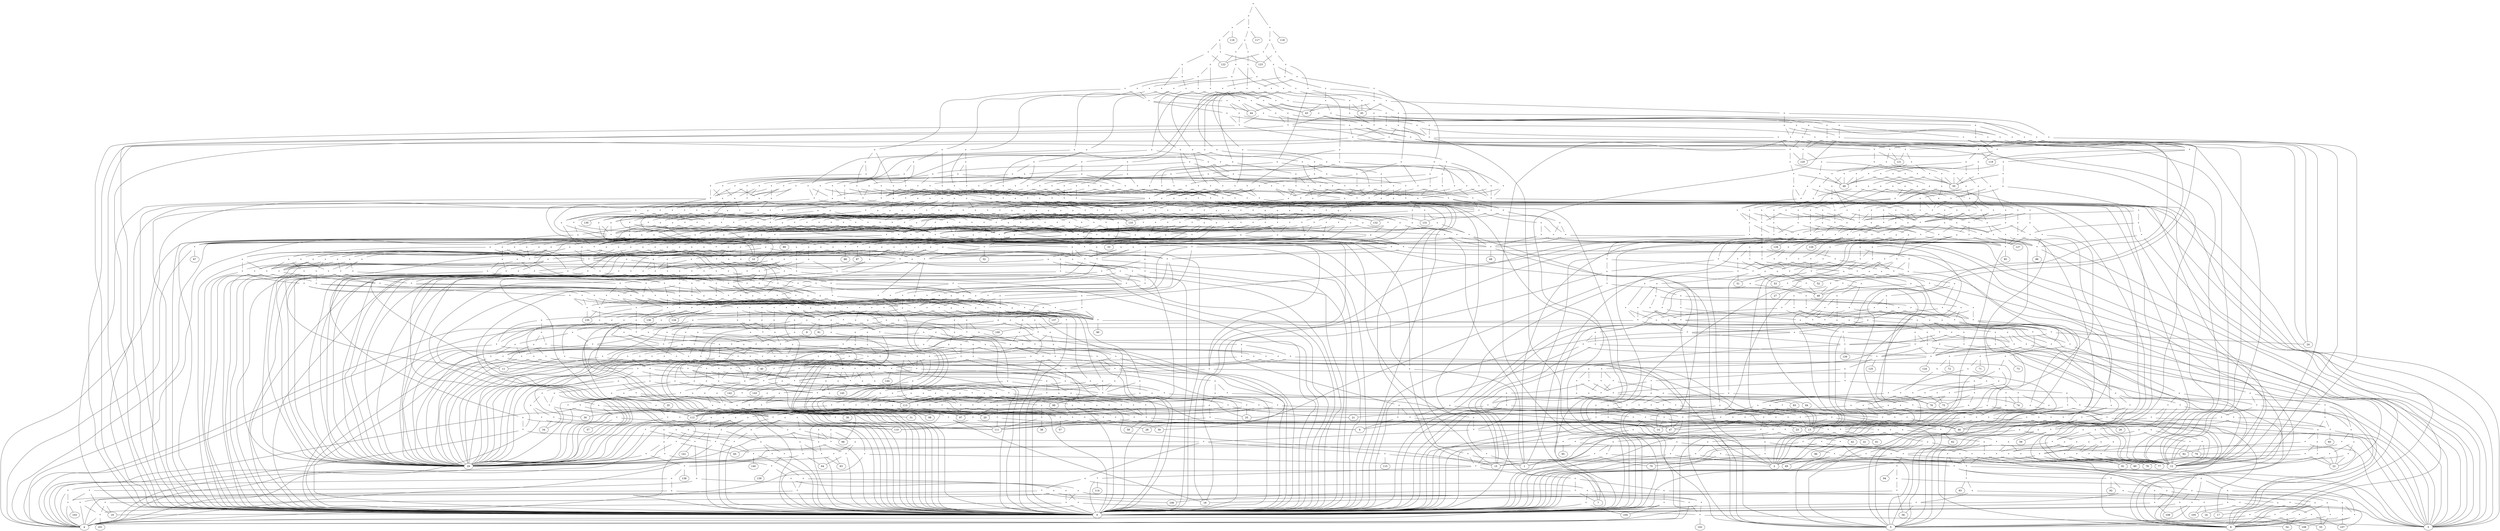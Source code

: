 digraph G { 
146 [shape=plaintext, label="*"] 
146 -> 3 [dir=none] 
146 -> 69 [dir=none] 
147 [shape=plaintext, label="*"] 
147 -> 0 [dir=none] 
147 -> 69 [dir=none] 
148 [shape=plaintext, label="*"] 
148 -> 2 [dir=none] 
148 -> 70 [dir=none] 
149 [shape=plaintext, label="*"] 
149 -> 1 [dir=none] 
149 -> 70 [dir=none] 
150 [shape=plaintext, label="+"] 
150 -> 146 [dir=none] 
150 -> 148 [dir=none] 
151 [shape=plaintext, label="+"] 
151 -> 147 [dir=none] 
151 -> 149 [dir=none] 
152 [shape=plaintext, label="*"] 
152 -> 0 [dir=none] 
152 -> 104 [dir=none] 
153 [shape=plaintext, label="*"] 
153 -> 4 [dir=none] 
153 -> 104 [dir=none] 
154 [shape=plaintext, label="*"] 
154 -> 16 [dir=none] 
154 -> 105 [dir=none] 
155 [shape=plaintext, label="*"] 
155 -> 3 [dir=none] 
155 -> 105 [dir=none] 
156 [shape=plaintext, label="*"] 
156 -> 7 [dir=none] 
156 -> 106 [dir=none] 
157 [shape=plaintext, label="*"] 
157 -> 4 [dir=none] 
157 -> 106 [dir=none] 
158 [shape=plaintext, label="+"] 
158 -> 152 [dir=none] 
158 -> 154 [dir=none] 
159 [shape=plaintext, label="+"] 
159 -> 153 [dir=none] 
159 -> 155 [dir=none] 
160 [shape=plaintext, label="+"] 
160 -> 156 [dir=none] 
160 -> 158 [dir=none] 
161 [shape=plaintext, label="+"] 
161 -> 157 [dir=none] 
161 -> 159 [dir=none] 
162 [shape=plaintext, label="*"] 
162 -> 0 [dir=none] 
162 -> 41 [dir=none] 
163 [shape=plaintext, label="*"] 
163 -> 1 [dir=none] 
163 -> 42 [dir=none] 
164 [shape=plaintext, label="*"] 
164 -> 12 [dir=none] 
164 -> 162 [dir=none] 
165 [shape=plaintext, label="*"] 
165 -> 0 [dir=none] 
165 -> 162 [dir=none] 
166 [shape=plaintext, label="*"] 
166 -> 13 [dir=none] 
166 -> 163 [dir=none] 
167 [shape=plaintext, label="*"] 
167 -> 14 [dir=none] 
167 -> 163 [dir=none] 
168 [shape=plaintext, label="+"] 
168 -> 164 [dir=none] 
168 -> 166 [dir=none] 
169 [shape=plaintext, label="+"] 
169 -> 165 [dir=none] 
169 -> 167 [dir=none] 
170 [shape=plaintext, label="+"] 
170 -> 165 [dir=none] 
170 -> 166 [dir=none] 
171 [shape=plaintext, label="*"] 
171 -> 5 [dir=none] 
171 -> 54 [dir=none] 
172 [shape=plaintext, label="*"] 
172 -> 8 [dir=none] 
172 -> 54 [dir=none] 
173 [shape=plaintext, label="*"] 
173 -> 0 [dir=none] 
173 -> 54 [dir=none] 
174 [shape=plaintext, label="*"] 
174 -> 8 [dir=none] 
174 -> 55 [dir=none] 
175 [shape=plaintext, label="*"] 
175 -> 5 [dir=none] 
175 -> 55 [dir=none] 
176 [shape=plaintext, label="*"] 
176 -> 17 [dir=none] 
176 -> 55 [dir=none] 
177 [shape=plaintext, label="*"] 
177 -> 0 [dir=none] 
177 -> 56 [dir=none] 
178 [shape=plaintext, label="*"] 
178 -> 18 [dir=none] 
178 -> 56 [dir=none] 
179 [shape=plaintext, label="+"] 
179 -> 171 [dir=none] 
179 -> 174 [dir=none] 
180 [shape=plaintext, label="+"] 
180 -> 172 [dir=none] 
180 -> 175 [dir=none] 
181 [shape=plaintext, label="+"] 
181 -> 173 [dir=none] 
181 -> 176 [dir=none] 
182 [shape=plaintext, label="+"] 
182 -> 177 [dir=none] 
182 -> 179 [dir=none] 
183 [shape=plaintext, label="+"] 
183 -> 177 [dir=none] 
183 -> 180 [dir=none] 
184 [shape=plaintext, label="+"] 
184 -> 178 [dir=none] 
184 -> 181 [dir=none] 
185 [shape=plaintext, label="*"] 
185 -> 5 [dir=none] 
185 -> 107 [dir=none] 
186 [shape=plaintext, label="*"] 
186 -> 8 [dir=none] 
186 -> 108 [dir=none] 
187 [shape=plaintext, label="*"] 
187 -> 0 [dir=none] 
187 -> 109 [dir=none] 
188 [shape=plaintext, label="*"] 
188 -> 8 [dir=none] 
188 -> 107 [dir=none] 
189 [shape=plaintext, label="*"] 
189 -> 5 [dir=none] 
189 -> 108 [dir=none] 
190 [shape=plaintext, label="*"] 
190 -> 0 [dir=none] 
190 -> 107 [dir=none] 
191 [shape=plaintext, label="*"] 
191 -> 5 [dir=none] 
191 -> 109 [dir=none] 
192 [shape=plaintext, label="+"] 
192 -> 185 [dir=none] 
192 -> 186 [dir=none] 
193 [shape=plaintext, label="+"] 
193 -> 187 [dir=none] 
193 -> 192 [dir=none] 
194 [shape=plaintext, label="+"] 
194 -> 188 [dir=none] 
194 -> 189 [dir=none] 
195 [shape=plaintext, label="+"] 
195 -> 187 [dir=none] 
195 -> 194 [dir=none] 
196 [shape=plaintext, label="+"] 
196 -> 186 [dir=none] 
196 -> 190 [dir=none] 
197 [shape=plaintext, label="+"] 
197 -> 191 [dir=none] 
197 -> 196 [dir=none] 
198 [shape=plaintext, label="*"] 
198 -> 92 [dir=none] 
198 -> 182 [dir=none] 
199 [shape=plaintext, label="*"] 
199 -> 93 [dir=none] 
199 -> 183 [dir=none] 
200 [shape=plaintext, label="*"] 
200 -> 94 [dir=none] 
200 -> 184 [dir=none] 
201 [shape=plaintext, label="*"] 
201 -> 193 [dir=none] 
201 -> 198 [dir=none] 
202 [shape=plaintext, label="*"] 
202 -> 195 [dir=none] 
202 -> 199 [dir=none] 
203 [shape=plaintext, label="*"] 
203 -> 197 [dir=none] 
203 -> 200 [dir=none] 
204 [shape=plaintext, label="*"] 
204 -> 5 [dir=none] 
204 -> 201 [dir=none] 
205 [shape=plaintext, label="*"] 
205 -> 0 [dir=none] 
205 -> 201 [dir=none] 
206 [shape=plaintext, label="*"] 
206 -> 8 [dir=none] 
206 -> 202 [dir=none] 
207 [shape=plaintext, label="*"] 
207 -> 15 [dir=none] 
207 -> 202 [dir=none] 
208 [shape=plaintext, label="*"] 
208 -> 0 [dir=none] 
208 -> 203 [dir=none] 
209 [shape=plaintext, label="*"] 
209 -> 3 [dir=none] 
209 -> 203 [dir=none] 
210 [shape=plaintext, label="*"] 
210 -> 12 [dir=none] 
210 -> 201 [dir=none] 
211 [shape=plaintext, label="*"] 
211 -> 4 [dir=none] 
211 -> 201 [dir=none] 
212 [shape=plaintext, label="*"] 
212 -> 0 [dir=none] 
212 -> 202 [dir=none] 
213 [shape=plaintext, label="*"] 
213 -> 3 [dir=none] 
213 -> 202 [dir=none] 
214 [shape=plaintext, label="*"] 
214 -> 4 [dir=none] 
214 -> 203 [dir=none] 
215 [shape=plaintext, label="+"] 
215 -> 204 [dir=none] 
215 -> 206 [dir=none] 
216 [shape=plaintext, label="+"] 
216 -> 205 [dir=none] 
216 -> 207 [dir=none] 
217 [shape=plaintext, label="+"] 
217 -> 208 [dir=none] 
217 -> 215 [dir=none] 
218 [shape=plaintext, label="+"] 
218 -> 209 [dir=none] 
218 -> 216 [dir=none] 
219 [shape=plaintext, label="+"] 
219 -> 210 [dir=none] 
219 -> 212 [dir=none] 
220 [shape=plaintext, label="+"] 
220 -> 211 [dir=none] 
220 -> 213 [dir=none] 
221 [shape=plaintext, label="+"] 
221 -> 208 [dir=none] 
221 -> 219 [dir=none] 
222 [shape=plaintext, label="+"] 
222 -> 214 [dir=none] 
222 -> 220 [dir=none] 
223 [shape=plaintext, label="*"] 
223 -> 4 [dir=none] 
223 -> 95 [dir=none] 
224 [shape=plaintext, label="*"] 
224 -> 5 [dir=none] 
224 -> 96 [dir=none] 
225 [shape=plaintext, label="*"] 
225 -> 150 [dir=none] 
225 -> 223 [dir=none] 
226 [shape=plaintext, label="*"] 
226 -> 151 [dir=none] 
226 -> 224 [dir=none] 
227 [shape=plaintext, label="*"] 
227 -> 217 [dir=none] 
227 -> 225 [dir=none] 
228 [shape=plaintext, label="*"] 
228 -> 218 [dir=none] 
228 -> 226 [dir=none] 
229 [shape=plaintext, label="*"] 
229 -> 221 [dir=none] 
229 -> 225 [dir=none] 
230 [shape=plaintext, label="*"] 
230 -> 222 [dir=none] 
230 -> 226 [dir=none] 
231 [shape=plaintext, label="*"] 
231 -> 12 [dir=none] 
231 -> 227 [dir=none] 
232 [shape=plaintext, label="*"] 
232 -> 0 [dir=none] 
232 -> 227 [dir=none] 
233 [shape=plaintext, label="*"] 
233 -> 20 [dir=none] 
233 -> 228 [dir=none] 
234 [shape=plaintext, label="*"] 
234 -> 21 [dir=none] 
234 -> 228 [dir=none] 
235 [shape=plaintext, label="*"] 
235 -> 0 [dir=none] 
235 -> 228 [dir=none] 
236 [shape=plaintext, label="*"] 
236 -> 5 [dir=none] 
236 -> 229 [dir=none] 
237 [shape=plaintext, label="*"] 
237 -> 8 [dir=none] 
237 -> 229 [dir=none] 
238 [shape=plaintext, label="*"] 
238 -> 0 [dir=none] 
238 -> 229 [dir=none] 
239 [shape=plaintext, label="*"] 
239 -> 4 [dir=none] 
239 -> 230 [dir=none] 
240 [shape=plaintext, label="*"] 
240 -> 3 [dir=none] 
240 -> 230 [dir=none] 
241 [shape=plaintext, label="+"] 
241 -> 231 [dir=none] 
241 -> 233 [dir=none] 
242 [shape=plaintext, label="+"] 
242 -> 232 [dir=none] 
242 -> 234 [dir=none] 
243 [shape=plaintext, label="+"] 
243 -> 232 [dir=none] 
243 -> 235 [dir=none] 
244 [shape=plaintext, label="+"] 
244 -> 236 [dir=none] 
244 -> 239 [dir=none] 
245 [shape=plaintext, label="+"] 
245 -> 237 [dir=none] 
245 -> 240 [dir=none] 
246 [shape=plaintext, label="+"] 
246 -> 238 [dir=none] 
246 -> 239 [dir=none] 
247 [shape=plaintext, label="*"] 
247 -> 6 [dir=none] 
247 -> 83 [dir=none] 
248 [shape=plaintext, label="*"] 
248 -> 7 [dir=none] 
248 -> 84 [dir=none] 
249 [shape=plaintext, label="*"] 
249 -> 241 [dir=none] 
249 -> 247 [dir=none] 
250 [shape=plaintext, label="*"] 
250 -> 242 [dir=none] 
250 -> 247 [dir=none] 
251 [shape=plaintext, label="*"] 
251 -> 243 [dir=none] 
251 -> 247 [dir=none] 
252 [shape=plaintext, label="*"] 
252 -> 244 [dir=none] 
252 -> 248 [dir=none] 
253 [shape=plaintext, label="*"] 
253 -> 245 [dir=none] 
253 -> 248 [dir=none] 
254 [shape=plaintext, label="*"] 
254 -> 246 [dir=none] 
254 -> 248 [dir=none] 
255 [shape=plaintext, label="+"] 
255 -> 249 [dir=none] 
255 -> 252 [dir=none] 
256 [shape=plaintext, label="+"] 
256 -> 250 [dir=none] 
256 -> 253 [dir=none] 
257 [shape=plaintext, label="+"] 
257 -> 251 [dir=none] 
257 -> 254 [dir=none] 
258 [shape=plaintext, label="*"] 
258 -> 0 [dir=none] 
258 -> 114 [dir=none] 
259 [shape=plaintext, label="*"] 
259 -> 1 [dir=none] 
259 -> 115 [dir=none] 
260 [shape=plaintext, label="*"] 
260 -> 160 [dir=none] 
260 -> 258 [dir=none] 
261 [shape=plaintext, label="*"] 
261 -> 161 [dir=none] 
261 -> 259 [dir=none] 
262 [shape=plaintext, label="*"] 
262 -> 2 [dir=none] 
262 -> 260 [dir=none] 
263 [shape=plaintext, label="*"] 
263 -> 3 [dir=none] 
263 -> 260 [dir=none] 
264 [shape=plaintext, label="*"] 
264 -> 5 [dir=none] 
264 -> 261 [dir=none] 
265 [shape=plaintext, label="*"] 
265 -> 4 [dir=none] 
265 -> 261 [dir=none] 
266 [shape=plaintext, label="*"] 
266 -> 0 [dir=none] 
266 -> 260 [dir=none] 
267 [shape=plaintext, label="*"] 
267 -> 1 [dir=none] 
267 -> 260 [dir=none] 
268 [shape=plaintext, label="+"] 
268 -> 262 [dir=none] 
268 -> 264 [dir=none] 
269 [shape=plaintext, label="+"] 
269 -> 263 [dir=none] 
269 -> 265 [dir=none] 
270 [shape=plaintext, label="+"] 
270 -> 265 [dir=none] 
270 -> 266 [dir=none] 
271 [shape=plaintext, label="+"] 
271 -> 264 [dir=none] 
271 -> 267 [dir=none] 
272 [shape=plaintext, label="*"] 
272 -> 4 [dir=none] 
272 -> 101 [dir=none] 
273 [shape=plaintext, label="*"] 
273 -> 3 [dir=none] 
273 -> 102 [dir=none] 
274 [shape=plaintext, label="*"] 
274 -> 4 [dir=none] 
274 -> 103 [dir=none] 
275 [shape=plaintext, label="*"] 
275 -> 4 [dir=none] 
275 -> 272 [dir=none] 
276 [shape=plaintext, label="*"] 
276 -> 19 [dir=none] 
276 -> 272 [dir=none] 
277 [shape=plaintext, label="*"] 
277 -> 0 [dir=none] 
277 -> 272 [dir=none] 
278 [shape=plaintext, label="*"] 
278 -> 4 [dir=none] 
278 -> 273 [dir=none] 
279 [shape=plaintext, label="*"] 
279 -> 0 [dir=none] 
279 -> 273 [dir=none] 
280 [shape=plaintext, label="*"] 
280 -> 19 [dir=none] 
280 -> 273 [dir=none] 
281 [shape=plaintext, label="*"] 
281 -> 4 [dir=none] 
281 -> 274 [dir=none] 
282 [shape=plaintext, label="*"] 
282 -> 0 [dir=none] 
282 -> 274 [dir=none] 
283 [shape=plaintext, label="*"] 
283 -> 19 [dir=none] 
283 -> 274 [dir=none] 
284 [shape=plaintext, label="+"] 
284 -> 275 [dir=none] 
284 -> 278 [dir=none] 
285 [shape=plaintext, label="+"] 
285 -> 276 [dir=none] 
285 -> 279 [dir=none] 
286 [shape=plaintext, label="+"] 
286 -> 277 [dir=none] 
286 -> 280 [dir=none] 
287 [shape=plaintext, label="+"] 
287 -> 277 [dir=none] 
287 -> 279 [dir=none] 
288 [shape=plaintext, label="+"] 
288 -> 281 [dir=none] 
288 -> 284 [dir=none] 
289 [shape=plaintext, label="+"] 
289 -> 282 [dir=none] 
289 -> 285 [dir=none] 
290 [shape=plaintext, label="+"] 
290 -> 282 [dir=none] 
290 -> 286 [dir=none] 
291 [shape=plaintext, label="+"] 
291 -> 283 [dir=none] 
291 -> 287 [dir=none] 
292 [shape=plaintext, label="*"] 
292 -> 22 [dir=none] 
292 -> 80 [dir=none] 
293 [shape=plaintext, label="*"] 
293 -> 22 [dir=none] 
293 -> 81 [dir=none] 
294 [shape=plaintext, label="*"] 
294 -> 22 [dir=none] 
294 -> 82 [dir=none] 
295 [shape=plaintext, label="*"] 
295 -> 0 [dir=none] 
295 -> 80 [dir=none] 
296 [shape=plaintext, label="*"] 
296 -> 12 [dir=none] 
296 -> 81 [dir=none] 
297 [shape=plaintext, label="*"] 
297 -> 0 [dir=none] 
297 -> 82 [dir=none] 
298 [shape=plaintext, label="*"] 
298 -> 12 [dir=none] 
298 -> 80 [dir=none] 
299 [shape=plaintext, label="*"] 
299 -> 0 [dir=none] 
299 -> 81 [dir=none] 
300 [shape=plaintext, label="*"] 
300 -> 12 [dir=none] 
300 -> 82 [dir=none] 
301 [shape=plaintext, label="+"] 
301 -> 292 [dir=none] 
301 -> 293 [dir=none] 
302 [shape=plaintext, label="+"] 
302 -> 294 [dir=none] 
302 -> 301 [dir=none] 
303 [shape=plaintext, label="+"] 
303 -> 295 [dir=none] 
303 -> 296 [dir=none] 
304 [shape=plaintext, label="+"] 
304 -> 297 [dir=none] 
304 -> 303 [dir=none] 
305 [shape=plaintext, label="+"] 
305 -> 298 [dir=none] 
305 -> 299 [dir=none] 
306 [shape=plaintext, label="+"] 
306 -> 297 [dir=none] 
306 -> 305 [dir=none] 
307 [shape=plaintext, label="+"] 
307 -> 295 [dir=none] 
307 -> 299 [dir=none] 
308 [shape=plaintext, label="+"] 
308 -> 300 [dir=none] 
308 -> 307 [dir=none] 
309 [shape=plaintext, label="*"] 
309 -> 4 [dir=none] 
309 -> 61 [dir=none] 
310 [shape=plaintext, label="*"] 
310 -> 5 [dir=none] 
310 -> 62 [dir=none] 
311 [shape=plaintext, label="*"] 
311 -> 12 [dir=none] 
311 -> 309 [dir=none] 
312 [shape=plaintext, label="*"] 
312 -> 0 [dir=none] 
312 -> 309 [dir=none] 
313 [shape=plaintext, label="*"] 
313 -> 13 [dir=none] 
313 -> 309 [dir=none] 
314 [shape=plaintext, label="*"] 
314 -> 14 [dir=none] 
314 -> 309 [dir=none] 
315 [shape=plaintext, label="*"] 
315 -> 14 [dir=none] 
315 -> 310 [dir=none] 
316 [shape=plaintext, label="*"] 
316 -> 23 [dir=none] 
316 -> 310 [dir=none] 
317 [shape=plaintext, label="*"] 
317 -> 0 [dir=none] 
317 -> 310 [dir=none] 
318 [shape=plaintext, label="*"] 
318 -> 12 [dir=none] 
318 -> 310 [dir=none] 
319 [shape=plaintext, label="+"] 
319 -> 311 [dir=none] 
319 -> 315 [dir=none] 
320 [shape=plaintext, label="+"] 
320 -> 312 [dir=none] 
320 -> 316 [dir=none] 
321 [shape=plaintext, label="+"] 
321 -> 312 [dir=none] 
321 -> 317 [dir=none] 
322 [shape=plaintext, label="+"] 
322 -> 313 [dir=none] 
322 -> 318 [dir=none] 
323 [shape=plaintext, label="+"] 
323 -> 314 [dir=none] 
323 -> 317 [dir=none] 
324 [shape=plaintext, label="+"] 
324 -> 313 [dir=none] 
324 -> 317 [dir=none] 
325 [shape=plaintext, label="+"] 
325 -> 311 [dir=none] 
325 -> 317 [dir=none] 
326 [shape=plaintext, label="+"] 
326 -> 312 [dir=none] 
326 -> 318 [dir=none] 
327 [shape=plaintext, label="*"] 
327 -> 74 [dir=none] 
327 -> 319 [dir=none] 
328 [shape=plaintext, label="*"] 
328 -> 75 [dir=none] 
328 -> 320 [dir=none] 
329 [shape=plaintext, label="*"] 
329 -> 76 [dir=none] 
329 -> 321 [dir=none] 
330 [shape=plaintext, label="*"] 
330 -> 74 [dir=none] 
330 -> 322 [dir=none] 
331 [shape=plaintext, label="*"] 
331 -> 75 [dir=none] 
331 -> 323 [dir=none] 
332 [shape=plaintext, label="*"] 
332 -> 76 [dir=none] 
332 -> 324 [dir=none] 
333 [shape=plaintext, label="*"] 
333 -> 74 [dir=none] 
333 -> 321 [dir=none] 
334 [shape=plaintext, label="*"] 
334 -> 75 [dir=none] 
334 -> 325 [dir=none] 
335 [shape=plaintext, label="*"] 
335 -> 76 [dir=none] 
335 -> 326 [dir=none] 
336 [shape=plaintext, label="+"] 
336 -> 327 [dir=none] 
336 -> 328 [dir=none] 
337 [shape=plaintext, label="+"] 
337 -> 329 [dir=none] 
337 -> 336 [dir=none] 
338 [shape=plaintext, label="+"] 
338 -> 330 [dir=none] 
338 -> 331 [dir=none] 
339 [shape=plaintext, label="+"] 
339 -> 332 [dir=none] 
339 -> 338 [dir=none] 
340 [shape=plaintext, label="+"] 
340 -> 333 [dir=none] 
340 -> 334 [dir=none] 
341 [shape=plaintext, label="+"] 
341 -> 335 [dir=none] 
341 -> 340 [dir=none] 
342 [shape=plaintext, label="*"] 
342 -> 22 [dir=none] 
342 -> 77 [dir=none] 
343 [shape=plaintext, label="*"] 
343 -> 22 [dir=none] 
343 -> 78 [dir=none] 
344 [shape=plaintext, label="*"] 
344 -> 22 [dir=none] 
344 -> 79 [dir=none] 
345 [shape=plaintext, label="*"] 
345 -> 0 [dir=none] 
345 -> 77 [dir=none] 
346 [shape=plaintext, label="*"] 
346 -> 12 [dir=none] 
346 -> 78 [dir=none] 
347 [shape=plaintext, label="*"] 
347 -> 0 [dir=none] 
347 -> 79 [dir=none] 
348 [shape=plaintext, label="*"] 
348 -> 12 [dir=none] 
348 -> 77 [dir=none] 
349 [shape=plaintext, label="*"] 
349 -> 0 [dir=none] 
349 -> 78 [dir=none] 
350 [shape=plaintext, label="*"] 
350 -> 12 [dir=none] 
350 -> 79 [dir=none] 
351 [shape=plaintext, label="+"] 
351 -> 342 [dir=none] 
351 -> 343 [dir=none] 
352 [shape=plaintext, label="+"] 
352 -> 344 [dir=none] 
352 -> 351 [dir=none] 
353 [shape=plaintext, label="+"] 
353 -> 345 [dir=none] 
353 -> 346 [dir=none] 
354 [shape=plaintext, label="+"] 
354 -> 347 [dir=none] 
354 -> 353 [dir=none] 
355 [shape=plaintext, label="+"] 
355 -> 348 [dir=none] 
355 -> 349 [dir=none] 
356 [shape=plaintext, label="+"] 
356 -> 347 [dir=none] 
356 -> 355 [dir=none] 
357 [shape=plaintext, label="+"] 
357 -> 345 [dir=none] 
357 -> 349 [dir=none] 
358 [shape=plaintext, label="+"] 
358 -> 350 [dir=none] 
358 -> 357 [dir=none] 
359 [shape=plaintext, label="*"] 
359 -> 2 [dir=none] 
359 -> 59 [dir=none] 
360 [shape=plaintext, label="*"] 
360 -> 3 [dir=none] 
360 -> 60 [dir=none] 
361 [shape=plaintext, label="*"] 
361 -> 302 [dir=none] 
361 -> 359 [dir=none] 
362 [shape=plaintext, label="*"] 
362 -> 304 [dir=none] 
362 -> 359 [dir=none] 
363 [shape=plaintext, label="*"] 
363 -> 302 [dir=none] 
363 -> 360 [dir=none] 
364 [shape=plaintext, label="*"] 
364 -> 306 [dir=none] 
364 -> 360 [dir=none] 
365 [shape=plaintext, label="*"] 
365 -> 308 [dir=none] 
365 -> 360 [dir=none] 
366 [shape=plaintext, label="*"] 
366 -> 352 [dir=none] 
366 -> 361 [dir=none] 
367 [shape=plaintext, label="*"] 
367 -> 354 [dir=none] 
367 -> 362 [dir=none] 
368 [shape=plaintext, label="*"] 
368 -> 352 [dir=none] 
368 -> 363 [dir=none] 
369 [shape=plaintext, label="*"] 
369 -> 356 [dir=none] 
369 -> 364 [dir=none] 
370 [shape=plaintext, label="*"] 
370 -> 358 [dir=none] 
370 -> 365 [dir=none] 
371 [shape=plaintext, label="+"] 
371 -> 366 [dir=none] 
371 -> 368 [dir=none] 
372 [shape=plaintext, label="+"] 
372 -> 366 [dir=none] 
372 -> 369 [dir=none] 
373 [shape=plaintext, label="+"] 
373 -> 367 [dir=none] 
373 -> 370 [dir=none] 
374 [shape=plaintext, label="*"] 
374 -> 4 [dir=none] 
374 -> 67 [dir=none] 
375 [shape=plaintext, label="*"] 
375 -> 5 [dir=none] 
375 -> 68 [dir=none] 
376 [shape=plaintext, label="*"] 
376 -> 5 [dir=none] 
376 -> 374 [dir=none] 
377 [shape=plaintext, label="*"] 
377 -> 0 [dir=none] 
377 -> 374 [dir=none] 
378 [shape=plaintext, label="*"] 
378 -> 8 [dir=none] 
378 -> 374 [dir=none] 
379 [shape=plaintext, label="*"] 
379 -> 1 [dir=none] 
379 -> 375 [dir=none] 
380 [shape=plaintext, label="*"] 
380 -> 5 [dir=none] 
380 -> 375 [dir=none] 
381 [shape=plaintext, label="*"] 
381 -> 0 [dir=none] 
381 -> 375 [dir=none] 
382 [shape=plaintext, label="*"] 
382 -> 8 [dir=none] 
382 -> 375 [dir=none] 
383 [shape=plaintext, label="*"] 
383 -> 12 [dir=none] 
383 -> 375 [dir=none] 
384 [shape=plaintext, label="+"] 
384 -> 374 [dir=none] 
384 -> 379 [dir=none] 
385 [shape=plaintext, label="+"] 
385 -> 376 [dir=none] 
385 -> 380 [dir=none] 
386 [shape=plaintext, label="+"] 
386 -> 374 [dir=none] 
386 -> 380 [dir=none] 
387 [shape=plaintext, label="+"] 
387 -> 377 [dir=none] 
387 -> 381 [dir=none] 
388 [shape=plaintext, label="+"] 
388 -> 378 [dir=none] 
388 -> 382 [dir=none] 
389 [shape=plaintext, label="+"] 
389 -> 376 [dir=none] 
389 -> 381 [dir=none] 
390 [shape=plaintext, label="+"] 
390 -> 378 [dir=none] 
390 -> 383 [dir=none] 
391 [shape=plaintext, label="*"] 
391 -> 124 [dir=none] 
391 -> 255 [dir=none] 
392 [shape=plaintext, label="*"] 
392 -> 125 [dir=none] 
392 -> 256 [dir=none] 
393 [shape=plaintext, label="*"] 
393 -> 126 [dir=none] 
393 -> 257 [dir=none] 
394 [shape=plaintext, label="*"] 
394 -> 12 [dir=none] 
394 -> 391 [dir=none] 
395 [shape=plaintext, label="*"] 
395 -> 5 [dir=none] 
395 -> 392 [dir=none] 
396 [shape=plaintext, label="*"] 
396 -> 13 [dir=none] 
396 -> 393 [dir=none] 
397 [shape=plaintext, label="*"] 
397 -> 5 [dir=none] 
397 -> 391 [dir=none] 
398 [shape=plaintext, label="*"] 
398 -> 8 [dir=none] 
398 -> 392 [dir=none] 
399 [shape=plaintext, label="*"] 
399 -> 0 [dir=none] 
399 -> 393 [dir=none] 
400 [shape=plaintext, label="*"] 
400 -> 7 [dir=none] 
400 -> 391 [dir=none] 
401 [shape=plaintext, label="*"] 
401 -> 0 [dir=none] 
401 -> 392 [dir=none] 
402 [shape=plaintext, label="*"] 
402 -> 0 [dir=none] 
402 -> 391 [dir=none] 
403 [shape=plaintext, label="*"] 
403 -> 24 [dir=none] 
403 -> 393 [dir=none] 
404 [shape=plaintext, label="*"] 
404 -> 8 [dir=none] 
404 -> 391 [dir=none] 
405 [shape=plaintext, label="*"] 
405 -> 16 [dir=none] 
405 -> 391 [dir=none] 
406 [shape=plaintext, label="*"] 
406 -> 12 [dir=none] 
406 -> 393 [dir=none] 
407 [shape=plaintext, label="+"] 
407 -> 394 [dir=none] 
407 -> 395 [dir=none] 
408 [shape=plaintext, label="+"] 
408 -> 396 [dir=none] 
408 -> 407 [dir=none] 
409 [shape=plaintext, label="+"] 
409 -> 397 [dir=none] 
409 -> 398 [dir=none] 
410 [shape=plaintext, label="+"] 
410 -> 399 [dir=none] 
410 -> 409 [dir=none] 
411 [shape=plaintext, label="+"] 
411 -> 400 [dir=none] 
411 -> 401 [dir=none] 
412 [shape=plaintext, label="+"] 
412 -> 399 [dir=none] 
412 -> 411 [dir=none] 
413 [shape=plaintext, label="+"] 
413 -> 398 [dir=none] 
413 -> 402 [dir=none] 
414 [shape=plaintext, label="+"] 
414 -> 403 [dir=none] 
414 -> 413 [dir=none] 
415 [shape=plaintext, label="+"] 
415 -> 395 [dir=none] 
415 -> 404 [dir=none] 
416 [shape=plaintext, label="+"] 
416 -> 396 [dir=none] 
416 -> 415 [dir=none] 
417 [shape=plaintext, label="+"] 
417 -> 398 [dir=none] 
417 -> 405 [dir=none] 
418 [shape=plaintext, label="+"] 
418 -> 399 [dir=none] 
418 -> 417 [dir=none] 
419 [shape=plaintext, label="+"] 
419 -> 401 [dir=none] 
419 -> 402 [dir=none] 
420 [shape=plaintext, label="+"] 
420 -> 399 [dir=none] 
420 -> 419 [dir=none] 
421 [shape=plaintext, label="+"] 
421 -> 403 [dir=none] 
421 -> 419 [dir=none] 
422 [shape=plaintext, label="+"] 
422 -> 395 [dir=none] 
422 -> 402 [dir=none] 
423 [shape=plaintext, label="+"] 
423 -> 406 [dir=none] 
423 -> 422 [dir=none] 
424 [shape=plaintext, label="*"] 
424 -> 12 [dir=none] 
424 -> 46 [dir=none] 
425 [shape=plaintext, label="*"] 
425 -> 13 [dir=none] 
425 -> 46 [dir=none] 
426 [shape=plaintext, label="*"] 
426 -> 2 [dir=none] 
426 -> 46 [dir=none] 
427 [shape=plaintext, label="*"] 
427 -> 4 [dir=none] 
427 -> 46 [dir=none] 
428 [shape=plaintext, label="*"] 
428 -> 3 [dir=none] 
428 -> 46 [dir=none] 
429 [shape=plaintext, label="*"] 
429 -> 0 [dir=none] 
429 -> 46 [dir=none] 
430 [shape=plaintext, label="*"] 
430 -> 0 [dir=none] 
430 -> 47 [dir=none] 
431 [shape=plaintext, label="*"] 
431 -> 25 [dir=none] 
431 -> 47 [dir=none] 
432 [shape=plaintext, label="*"] 
432 -> 26 [dir=none] 
432 -> 47 [dir=none] 
433 [shape=plaintext, label="*"] 
433 -> 14 [dir=none] 
433 -> 47 [dir=none] 
434 [shape=plaintext, label="*"] 
434 -> 15 [dir=none] 
434 -> 47 [dir=none] 
435 [shape=plaintext, label="*"] 
435 -> 6 [dir=none] 
435 -> 47 [dir=none] 
436 [shape=plaintext, label="*"] 
436 -> 0 [dir=none] 
436 -> 48 [dir=none] 
437 [shape=plaintext, label="*"] 
437 -> 2 [dir=none] 
437 -> 48 [dir=none] 
438 [shape=plaintext, label="*"] 
438 -> 4 [dir=none] 
438 -> 48 [dir=none] 
439 [shape=plaintext, label="*"] 
439 -> 27 [dir=none] 
439 -> 48 [dir=none] 
440 [shape=plaintext, label="*"] 
440 -> 28 [dir=none] 
440 -> 48 [dir=none] 
441 [shape=plaintext, label="*"] 
441 -> 3 [dir=none] 
441 -> 48 [dir=none] 
442 [shape=plaintext, label="+"] 
442 -> 424 [dir=none] 
442 -> 430 [dir=none] 
443 [shape=plaintext, label="+"] 
443 -> 425 [dir=none] 
443 -> 431 [dir=none] 
444 [shape=plaintext, label="+"] 
444 -> 426 [dir=none] 
444 -> 432 [dir=none] 
445 [shape=plaintext, label="+"] 
445 -> 427 [dir=none] 
445 -> 433 [dir=none] 
446 [shape=plaintext, label="+"] 
446 -> 428 [dir=none] 
446 -> 434 [dir=none] 
447 [shape=plaintext, label="+"] 
447 -> 427 [dir=none] 
447 -> 435 [dir=none] 
448 [shape=plaintext, label="+"] 
448 -> 429 [dir=none] 
448 -> 434 [dir=none] 
449 [shape=plaintext, label="+"] 
449 -> 436 [dir=none] 
449 -> 442 [dir=none] 
450 [shape=plaintext, label="+"] 
450 -> 437 [dir=none] 
450 -> 443 [dir=none] 
451 [shape=plaintext, label="+"] 
451 -> 438 [dir=none] 
451 -> 444 [dir=none] 
452 [shape=plaintext, label="+"] 
452 -> 439 [dir=none] 
452 -> 445 [dir=none] 
453 [shape=plaintext, label="+"] 
453 -> 436 [dir=none] 
453 -> 446 [dir=none] 
454 [shape=plaintext, label="+"] 
454 -> 440 [dir=none] 
454 -> 447 [dir=none] 
455 [shape=plaintext, label="+"] 
455 -> 441 [dir=none] 
455 -> 448 [dir=none] 
456 [shape=plaintext, label="*"] 
456 -> 138 [dir=none] 
456 -> 288 [dir=none] 
457 [shape=plaintext, label="*"] 
457 -> 139 [dir=none] 
457 -> 289 [dir=none] 
458 [shape=plaintext, label="*"] 
458 -> 140 [dir=none] 
458 -> 290 [dir=none] 
459 [shape=plaintext, label="*"] 
459 -> 141 [dir=none] 
459 -> 291 [dir=none] 
460 [shape=plaintext, label="*"] 
460 -> 29 [dir=none] 
460 -> 456 [dir=none] 
461 [shape=plaintext, label="*"] 
461 -> 0 [dir=none] 
461 -> 456 [dir=none] 
462 [shape=plaintext, label="*"] 
462 -> 29 [dir=none] 
462 -> 457 [dir=none] 
463 [shape=plaintext, label="*"] 
463 -> 0 [dir=none] 
463 -> 457 [dir=none] 
464 [shape=plaintext, label="*"] 
464 -> 29 [dir=none] 
464 -> 458 [dir=none] 
465 [shape=plaintext, label="*"] 
465 -> 0 [dir=none] 
465 -> 458 [dir=none] 
466 [shape=plaintext, label="*"] 
466 -> 0 [dir=none] 
466 -> 459 [dir=none] 
467 [shape=plaintext, label="*"] 
467 -> 29 [dir=none] 
467 -> 459 [dir=none] 
468 [shape=plaintext, label="+"] 
468 -> 460 [dir=none] 
468 -> 462 [dir=none] 
469 [shape=plaintext, label="+"] 
469 -> 461 [dir=none] 
469 -> 463 [dir=none] 
470 [shape=plaintext, label="+"] 
470 -> 464 [dir=none] 
470 -> 468 [dir=none] 
471 [shape=plaintext, label="+"] 
471 -> 465 [dir=none] 
471 -> 469 [dir=none] 
472 [shape=plaintext, label="+"] 
472 -> 466 [dir=none] 
472 -> 470 [dir=none] 
473 [shape=plaintext, label="+"] 
473 -> 466 [dir=none] 
473 -> 471 [dir=none] 
474 [shape=plaintext, label="+"] 
474 -> 467 [dir=none] 
474 -> 471 [dir=none] 
475 [shape=plaintext, label="+"] 
475 -> 465 [dir=none] 
475 -> 468 [dir=none] 
476 [shape=plaintext, label="+"] 
476 -> 464 [dir=none] 
476 -> 469 [dir=none] 
477 [shape=plaintext, label="+"] 
477 -> 466 [dir=none] 
477 -> 475 [dir=none] 
478 [shape=plaintext, label="+"] 
478 -> 466 [dir=none] 
478 -> 476 [dir=none] 
479 [shape=plaintext, label="*"] 
479 -> 2 [dir=none] 
479 -> 57 [dir=none] 
480 [shape=plaintext, label="*"] 
480 -> 3 [dir=none] 
480 -> 58 [dir=none] 
481 [shape=plaintext, label="*"] 
481 -> 472 [dir=none] 
481 -> 479 [dir=none] 
482 [shape=plaintext, label="*"] 
482 -> 473 [dir=none] 
482 -> 479 [dir=none] 
483 [shape=plaintext, label="*"] 
483 -> 474 [dir=none] 
483 -> 479 [dir=none] 
484 [shape=plaintext, label="*"] 
484 -> 477 [dir=none] 
484 -> 480 [dir=none] 
485 [shape=plaintext, label="*"] 
485 -> 478 [dir=none] 
485 -> 480 [dir=none] 
486 [shape=plaintext, label="*"] 
486 -> 473 [dir=none] 
486 -> 480 [dir=none] 
487 [shape=plaintext, label="*"] 
487 -> 474 [dir=none] 
487 -> 480 [dir=none] 
488 [shape=plaintext, label="+"] 
488 -> 481 [dir=none] 
488 -> 484 [dir=none] 
489 [shape=plaintext, label="+"] 
489 -> 482 [dir=none] 
489 -> 485 [dir=none] 
490 [shape=plaintext, label="+"] 
490 -> 483 [dir=none] 
490 -> 486 [dir=none] 
491 [shape=plaintext, label="+"] 
491 -> 482 [dir=none] 
491 -> 487 [dir=none] 
492 [shape=plaintext, label="*"] 
492 -> 29 [dir=none] 
492 -> 63 [dir=none] 
493 [shape=plaintext, label="*"] 
493 -> 0 [dir=none] 
493 -> 63 [dir=none] 
494 [shape=plaintext, label="*"] 
494 -> 0 [dir=none] 
494 -> 64 [dir=none] 
495 [shape=plaintext, label="*"] 
495 -> 29 [dir=none] 
495 -> 64 [dir=none] 
496 [shape=plaintext, label="*"] 
496 -> 0 [dir=none] 
496 -> 65 [dir=none] 
497 [shape=plaintext, label="*"] 
497 -> 29 [dir=none] 
497 -> 65 [dir=none] 
498 [shape=plaintext, label="*"] 
498 -> 0 [dir=none] 
498 -> 66 [dir=none] 
499 [shape=plaintext, label="*"] 
499 -> 29 [dir=none] 
499 -> 66 [dir=none] 
500 [shape=plaintext, label="+"] 
500 -> 492 [dir=none] 
500 -> 494 [dir=none] 
501 [shape=plaintext, label="+"] 
501 -> 493 [dir=none] 
501 -> 495 [dir=none] 
502 [shape=plaintext, label="+"] 
502 -> 493 [dir=none] 
502 -> 494 [dir=none] 
503 [shape=plaintext, label="+"] 
503 -> 496 [dir=none] 
503 -> 500 [dir=none] 
504 [shape=plaintext, label="+"] 
504 -> 496 [dir=none] 
504 -> 501 [dir=none] 
505 [shape=plaintext, label="+"] 
505 -> 497 [dir=none] 
505 -> 502 [dir=none] 
506 [shape=plaintext, label="+"] 
506 -> 496 [dir=none] 
506 -> 502 [dir=none] 
507 [shape=plaintext, label="+"] 
507 -> 498 [dir=none] 
507 -> 503 [dir=none] 
508 [shape=plaintext, label="+"] 
508 -> 498 [dir=none] 
508 -> 504 [dir=none] 
509 [shape=plaintext, label="+"] 
509 -> 498 [dir=none] 
509 -> 505 [dir=none] 
510 [shape=plaintext, label="+"] 
510 -> 499 [dir=none] 
510 -> 506 [dir=none] 
511 [shape=plaintext, label="*"] 
511 -> 29 [dir=none] 
511 -> 97 [dir=none] 
512 [shape=plaintext, label="*"] 
512 -> 0 [dir=none] 
512 -> 97 [dir=none] 
513 [shape=plaintext, label="*"] 
513 -> 20 [dir=none] 
513 -> 97 [dir=none] 
514 [shape=plaintext, label="*"] 
514 -> 0 [dir=none] 
514 -> 98 [dir=none] 
515 [shape=plaintext, label="*"] 
515 -> 30 [dir=none] 
515 -> 98 [dir=none] 
516 [shape=plaintext, label="*"] 
516 -> 29 [dir=none] 
516 -> 98 [dir=none] 
517 [shape=plaintext, label="*"] 
517 -> 0 [dir=none] 
517 -> 99 [dir=none] 
518 [shape=plaintext, label="*"] 
518 -> 0 [dir=none] 
518 -> 100 [dir=none] 
519 [shape=plaintext, label="*"] 
519 -> 29 [dir=none] 
519 -> 100 [dir=none] 
520 [shape=plaintext, label="*"] 
520 -> 29 [dir=none] 
520 -> 99 [dir=none] 
521 [shape=plaintext, label="*"] 
521 -> 25 [dir=none] 
521 -> 97 [dir=none] 
522 [shape=plaintext, label="*"] 
522 -> 31 [dir=none] 
522 -> 98 [dir=none] 
523 [shape=plaintext, label="+"] 
523 -> 511 [dir=none] 
523 -> 514 [dir=none] 
524 [shape=plaintext, label="+"] 
524 -> 512 [dir=none] 
524 -> 514 [dir=none] 
525 [shape=plaintext, label="+"] 
525 -> 513 [dir=none] 
525 -> 515 [dir=none] 
526 [shape=plaintext, label="+"] 
526 -> 512 [dir=none] 
526 -> 516 [dir=none] 
527 [shape=plaintext, label="+"] 
527 -> 517 [dir=none] 
527 -> 523 [dir=none] 
528 [shape=plaintext, label="+"] 
528 -> 517 [dir=none] 
528 -> 524 [dir=none] 
529 [shape=plaintext, label="+"] 
529 -> 517 [dir=none] 
529 -> 525 [dir=none] 
530 [shape=plaintext, label="+"] 
530 -> 517 [dir=none] 
530 -> 526 [dir=none] 
531 [shape=plaintext, label="+"] 
531 -> 518 [dir=none] 
531 -> 527 [dir=none] 
532 [shape=plaintext, label="+"] 
532 -> 519 [dir=none] 
532 -> 528 [dir=none] 
533 [shape=plaintext, label="+"] 
533 -> 518 [dir=none] 
533 -> 529 [dir=none] 
534 [shape=plaintext, label="+"] 
534 -> 518 [dir=none] 
534 -> 530 [dir=none] 
535 [shape=plaintext, label="+"] 
535 -> 520 [dir=none] 
535 -> 524 [dir=none] 
536 [shape=plaintext, label="+"] 
536 -> 518 [dir=none] 
536 -> 535 [dir=none] 
537 [shape=plaintext, label="+"] 
537 -> 521 [dir=none] 
537 -> 522 [dir=none] 
538 [shape=plaintext, label="+"] 
538 -> 517 [dir=none] 
538 -> 537 [dir=none] 
539 [shape=plaintext, label="+"] 
539 -> 518 [dir=none] 
539 -> 538 [dir=none] 
540 [shape=plaintext, label="*"] 
540 -> 29 [dir=none] 
540 -> 110 [dir=none] 
541 [shape=plaintext, label="*"] 
541 -> 4 [dir=none] 
541 -> 110 [dir=none] 
542 [shape=plaintext, label="*"] 
542 -> 6 [dir=none] 
542 -> 110 [dir=none] 
543 [shape=plaintext, label="*"] 
543 -> 0 [dir=none] 
543 -> 111 [dir=none] 
544 [shape=plaintext, label="*"] 
544 -> 34 [dir=none] 
544 -> 111 [dir=none] 
545 [shape=plaintext, label="*"] 
545 -> 28 [dir=none] 
545 -> 111 [dir=none] 
546 [shape=plaintext, label="*"] 
546 -> 0 [dir=none] 
546 -> 112 [dir=none] 
547 [shape=plaintext, label="*"] 
547 -> 34 [dir=none] 
547 -> 112 [dir=none] 
548 [shape=plaintext, label="*"] 
548 -> 8 [dir=none] 
548 -> 112 [dir=none] 
549 [shape=plaintext, label="*"] 
549 -> 0 [dir=none] 
549 -> 113 [dir=none] 
550 [shape=plaintext, label="*"] 
550 -> 35 [dir=none] 
550 -> 113 [dir=none] 
551 [shape=plaintext, label="*"] 
551 -> 0 [dir=none] 
551 -> 110 [dir=none] 
552 [shape=plaintext, label="*"] 
552 -> 17 [dir=none] 
552 -> 111 [dir=none] 
553 [shape=plaintext, label="*"] 
553 -> 3 [dir=none] 
553 -> 111 [dir=none] 
554 [shape=plaintext, label="*"] 
554 -> 13 [dir=none] 
554 -> 112 [dir=none] 
555 [shape=plaintext, label="*"] 
555 -> 36 [dir=none] 
555 -> 112 [dir=none] 
556 [shape=plaintext, label="*"] 
556 -> 29 [dir=none] 
556 -> 113 [dir=none] 
557 [shape=plaintext, label="*"] 
557 -> 14 [dir=none] 
557 -> 113 [dir=none] 
558 [shape=plaintext, label="*"] 
558 -> 13 [dir=none] 
558 -> 111 [dir=none] 
559 [shape=plaintext, label="*"] 
559 -> 37 [dir=none] 
559 -> 111 [dir=none] 
560 [shape=plaintext, label="*"] 
560 -> 29 [dir=none] 
560 -> 111 [dir=none] 
561 [shape=plaintext, label="*"] 
561 -> 18 [dir=none] 
561 -> 111 [dir=none] 
562 [shape=plaintext, label="*"] 
562 -> 21 [dir=none] 
562 -> 112 [dir=none] 
563 [shape=plaintext, label="*"] 
563 -> 15 [dir=none] 
563 -> 112 [dir=none] 
564 [shape=plaintext, label="*"] 
564 -> 6 [dir=none] 
564 -> 113 [dir=none] 
565 [shape=plaintext, label="*"] 
565 -> 23 [dir=none] 
565 -> 113 [dir=none] 
566 [shape=plaintext, label="*"] 
566 -> 31 [dir=none] 
566 -> 112 [dir=none] 
567 [shape=plaintext, label="*"] 
567 -> 3 [dir=none] 
567 -> 113 [dir=none] 
568 [shape=plaintext, label="*"] 
568 -> 25 [dir=none] 
568 -> 113 [dir=none] 
569 [shape=plaintext, label="*"] 
569 -> 29 [dir=none] 
569 -> 112 [dir=none] 
570 [shape=plaintext, label="*"] 
570 -> 2 [dir=none] 
570 -> 110 [dir=none] 
571 [shape=plaintext, label="*"] 
571 -> 14 [dir=none] 
571 -> 110 [dir=none] 
572 [shape=plaintext, label="*"] 
572 -> 38 [dir=none] 
572 -> 111 [dir=none] 
573 [shape=plaintext, label="*"] 
573 -> 39 [dir=none] 
573 -> 111 [dir=none] 
574 [shape=plaintext, label="*"] 
574 -> 4 [dir=none] 
574 -> 112 [dir=none] 
575 [shape=plaintext, label="+"] 
575 -> 540 [dir=none] 
575 -> 543 [dir=none] 
576 [shape=plaintext, label="+"] 
576 -> 541 [dir=none] 
576 -> 544 [dir=none] 
577 [shape=plaintext, label="+"] 
577 -> 542 [dir=none] 
577 -> 545 [dir=none] 
578 [shape=plaintext, label="+"] 
578 -> 546 [dir=none] 
578 -> 575 [dir=none] 
579 [shape=plaintext, label="+"] 
579 -> 547 [dir=none] 
579 -> 576 [dir=none] 
580 [shape=plaintext, label="+"] 
580 -> 548 [dir=none] 
580 -> 577 [dir=none] 
581 [shape=plaintext, label="+"] 
581 -> 549 [dir=none] 
581 -> 578 [dir=none] 
582 [shape=plaintext, label="+"] 
582 -> 550 [dir=none] 
582 -> 579 [dir=none] 
583 [shape=plaintext, label="+"] 
583 -> 549 [dir=none] 
583 -> 580 [dir=none] 
584 [shape=plaintext, label="+"] 
584 -> 543 [dir=none] 
584 -> 551 [dir=none] 
585 [shape=plaintext, label="+"] 
585 -> 551 [dir=none] 
585 -> 552 [dir=none] 
586 [shape=plaintext, label="+"] 
586 -> 551 [dir=none] 
586 -> 553 [dir=none] 
587 [shape=plaintext, label="+"] 
587 -> 546 [dir=none] 
587 -> 584 [dir=none] 
588 [shape=plaintext, label="+"] 
588 -> 554 [dir=none] 
588 -> 585 [dir=none] 
589 [shape=plaintext, label="+"] 
589 -> 555 [dir=none] 
589 -> 586 [dir=none] 
590 [shape=plaintext, label="+"] 
590 -> 556 [dir=none] 
590 -> 587 [dir=none] 
591 [shape=plaintext, label="+"] 
591 -> 557 [dir=none] 
591 -> 588 [dir=none] 
592 [shape=plaintext, label="+"] 
592 -> 549 [dir=none] 
592 -> 589 [dir=none] 
593 [shape=plaintext, label="+"] 
593 -> 551 [dir=none] 
593 -> 558 [dir=none] 
594 [shape=plaintext, label="+"] 
594 -> 551 [dir=none] 
594 -> 559 [dir=none] 
595 [shape=plaintext, label="+"] 
595 -> 551 [dir=none] 
595 -> 560 [dir=none] 
596 [shape=plaintext, label="+"] 
596 -> 542 [dir=none] 
596 -> 561 [dir=none] 
597 [shape=plaintext, label="+"] 
597 -> 562 [dir=none] 
597 -> 593 [dir=none] 
598 [shape=plaintext, label="+"] 
598 -> 547 [dir=none] 
598 -> 594 [dir=none] 
599 [shape=plaintext, label="+"] 
599 -> 546 [dir=none] 
599 -> 595 [dir=none] 
600 [shape=plaintext, label="+"] 
600 -> 563 [dir=none] 
600 -> 596 [dir=none] 
601 [shape=plaintext, label="+"] 
601 -> 564 [dir=none] 
601 -> 597 [dir=none] 
602 [shape=plaintext, label="+"] 
602 -> 565 [dir=none] 
602 -> 598 [dir=none] 
603 [shape=plaintext, label="+"] 
603 -> 549 [dir=none] 
603 -> 599 [dir=none] 
604 [shape=plaintext, label="+"] 
604 -> 549 [dir=none] 
604 -> 600 [dir=none] 
605 [shape=plaintext, label="+"] 
605 -> 555 [dir=none] 
605 -> 584 [dir=none] 
606 [shape=plaintext, label="+"] 
606 -> 566 [dir=none] 
606 -> 584 [dir=none] 
607 [shape=plaintext, label="+"] 
607 -> 567 [dir=none] 
607 -> 605 [dir=none] 
608 [shape=plaintext, label="+"] 
608 -> 568 [dir=none] 
608 -> 606 [dir=none] 
609 [shape=plaintext, label="+"] 
609 -> 569 [dir=none] 
609 -> 584 [dir=none] 
610 [shape=plaintext, label="+"] 
610 -> 549 [dir=none] 
610 -> 609 [dir=none] 
611 [shape=plaintext, label="+"] 
611 -> 570 [dir=none] 
611 -> 572 [dir=none] 
612 [shape=plaintext, label="+"] 
612 -> 571 [dir=none] 
612 -> 573 [dir=none] 
613 [shape=plaintext, label="+"] 
613 -> 574 [dir=none] 
613 -> 611 [dir=none] 
614 [shape=plaintext, label="+"] 
614 -> 546 [dir=none] 
614 -> 612 [dir=none] 
615 [shape=plaintext, label="+"] 
615 -> 549 [dir=none] 
615 -> 613 [dir=none] 
616 [shape=plaintext, label="+"] 
616 -> 549 [dir=none] 
616 -> 614 [dir=none] 
617 [shape=plaintext, label="*"] 
617 -> 142 [dir=none] 
617 -> 488 [dir=none] 
618 [shape=plaintext, label="*"] 
618 -> 143 [dir=none] 
618 -> 489 [dir=none] 
619 [shape=plaintext, label="*"] 
619 -> 144 [dir=none] 
619 -> 490 [dir=none] 
620 [shape=plaintext, label="*"] 
620 -> 145 [dir=none] 
620 -> 491 [dir=none] 
621 [shape=plaintext, label="*"] 
621 -> 581 [dir=none] 
621 -> 617 [dir=none] 
622 [shape=plaintext, label="*"] 
622 -> 582 [dir=none] 
622 -> 618 [dir=none] 
623 [shape=plaintext, label="*"] 
623 -> 581 [dir=none] 
623 -> 619 [dir=none] 
624 [shape=plaintext, label="*"] 
624 -> 583 [dir=none] 
624 -> 620 [dir=none] 
625 [shape=plaintext, label="*"] 
625 -> 590 [dir=none] 
625 -> 617 [dir=none] 
626 [shape=plaintext, label="*"] 
626 -> 591 [dir=none] 
626 -> 618 [dir=none] 
627 [shape=plaintext, label="*"] 
627 -> 590 [dir=none] 
627 -> 619 [dir=none] 
628 [shape=plaintext, label="*"] 
628 -> 592 [dir=none] 
628 -> 620 [dir=none] 
629 [shape=plaintext, label="*"] 
629 -> 601 [dir=none] 
629 -> 617 [dir=none] 
630 [shape=plaintext, label="*"] 
630 -> 602 [dir=none] 
630 -> 618 [dir=none] 
631 [shape=plaintext, label="*"] 
631 -> 603 [dir=none] 
631 -> 619 [dir=none] 
632 [shape=plaintext, label="*"] 
632 -> 604 [dir=none] 
632 -> 620 [dir=none] 
633 [shape=plaintext, label="*"] 
633 -> 607 [dir=none] 
633 -> 618 [dir=none] 
634 [shape=plaintext, label="*"] 
634 -> 608 [dir=none] 
634 -> 620 [dir=none] 
635 [shape=plaintext, label="*"] 
635 -> 607 [dir=none] 
635 -> 617 [dir=none] 
636 [shape=plaintext, label="*"] 
636 -> 581 [dir=none] 
636 -> 618 [dir=none] 
637 [shape=plaintext, label="*"] 
637 -> 610 [dir=none] 
637 -> 619 [dir=none] 
638 [shape=plaintext, label="*"] 
638 -> 581 [dir=none] 
638 -> 620 [dir=none] 
639 [shape=plaintext, label="*"] 
639 -> 615 [dir=none] 
639 -> 617 [dir=none] 
640 [shape=plaintext, label="*"] 
640 -> 590 [dir=none] 
640 -> 618 [dir=none] 
641 [shape=plaintext, label="*"] 
641 -> 616 [dir=none] 
641 -> 619 [dir=none] 
642 [shape=plaintext, label="*"] 
642 -> 590 [dir=none] 
642 -> 620 [dir=none] 
643 [shape=plaintext, label="*"] 
643 -> 29 [dir=none] 
643 -> 621 [dir=none] 
644 [shape=plaintext, label="*"] 
644 -> 29 [dir=none] 
644 -> 622 [dir=none] 
645 [shape=plaintext, label="*"] 
645 -> 29 [dir=none] 
645 -> 623 [dir=none] 
646 [shape=plaintext, label="*"] 
646 -> 29 [dir=none] 
646 -> 624 [dir=none] 
647 [shape=plaintext, label="*"] 
647 -> 0 [dir=none] 
647 -> 621 [dir=none] 
648 [shape=plaintext, label="*"] 
648 -> 0 [dir=none] 
648 -> 622 [dir=none] 
649 [shape=plaintext, label="*"] 
649 -> 0 [dir=none] 
649 -> 623 [dir=none] 
650 [shape=plaintext, label="*"] 
650 -> 0 [dir=none] 
650 -> 624 [dir=none] 
651 [shape=plaintext, label="*"] 
651 -> 13 [dir=none] 
651 -> 625 [dir=none] 
652 [shape=plaintext, label="*"] 
652 -> 5 [dir=none] 
652 -> 626 [dir=none] 
653 [shape=plaintext, label="*"] 
653 -> 0 [dir=none] 
653 -> 627 [dir=none] 
654 [shape=plaintext, label="*"] 
654 -> 0 [dir=none] 
654 -> 628 [dir=none] 
655 [shape=plaintext, label="*"] 
655 -> 40 [dir=none] 
655 -> 625 [dir=none] 
656 [shape=plaintext, label="*"] 
656 -> 11 [dir=none] 
656 -> 626 [dir=none] 
657 [shape=plaintext, label="*"] 
657 -> 29 [dir=none] 
657 -> 628 [dir=none] 
658 [shape=plaintext, label="*"] 
658 -> 0 [dir=none] 
658 -> 625 [dir=none] 
659 [shape=plaintext, label="*"] 
659 -> 0 [dir=none] 
659 -> 626 [dir=none] 
660 [shape=plaintext, label="*"] 
660 -> 29 [dir=none] 
660 -> 627 [dir=none] 
661 [shape=plaintext, label="*"] 
661 -> 5 [dir=none] 
661 -> 629 [dir=none] 
662 [shape=plaintext, label="*"] 
662 -> 29 [dir=none] 
662 -> 630 [dir=none] 
663 [shape=plaintext, label="*"] 
663 -> 0 [dir=none] 
663 -> 631 [dir=none] 
664 [shape=plaintext, label="*"] 
664 -> 29 [dir=none] 
664 -> 632 [dir=none] 
665 [shape=plaintext, label="*"] 
665 -> 11 [dir=none] 
665 -> 629 [dir=none] 
666 [shape=plaintext, label="*"] 
666 -> 0 [dir=none] 
666 -> 630 [dir=none] 
667 [shape=plaintext, label="*"] 
667 -> 29 [dir=none] 
667 -> 631 [dir=none] 
668 [shape=plaintext, label="*"] 
668 -> 0 [dir=none] 
668 -> 632 [dir=none] 
669 [shape=plaintext, label="*"] 
669 -> 0 [dir=none] 
669 -> 629 [dir=none] 
670 [shape=plaintext, label="*"] 
670 -> 20 [dir=none] 
670 -> 633 [dir=none] 
671 [shape=plaintext, label="*"] 
671 -> 0 [dir=none] 
671 -> 634 [dir=none] 
672 [shape=plaintext, label="*"] 
672 -> 30 [dir=none] 
672 -> 633 [dir=none] 
673 [shape=plaintext, label="*"] 
673 -> 0 [dir=none] 
673 -> 633 [dir=none] 
674 [shape=plaintext, label="*"] 
674 -> 29 [dir=none] 
674 -> 634 [dir=none] 
675 [shape=plaintext, label="*"] 
675 -> 14 [dir=none] 
675 -> 635 [dir=none] 
676 [shape=plaintext, label="*"] 
676 -> 29 [dir=none] 
676 -> 636 [dir=none] 
677 [shape=plaintext, label="*"] 
677 -> 0 [dir=none] 
677 -> 637 [dir=none] 
678 [shape=plaintext, label="*"] 
678 -> 29 [dir=none] 
678 -> 638 [dir=none] 
679 [shape=plaintext, label="*"] 
679 -> 39 [dir=none] 
679 -> 635 [dir=none] 
680 [shape=plaintext, label="*"] 
680 -> 0 [dir=none] 
680 -> 636 [dir=none] 
681 [shape=plaintext, label="*"] 
681 -> 0 [dir=none] 
681 -> 638 [dir=none] 
682 [shape=plaintext, label="*"] 
682 -> 0 [dir=none] 
682 -> 635 [dir=none] 
683 [shape=plaintext, label="*"] 
683 -> 29 [dir=none] 
683 -> 637 [dir=none] 
684 [shape=plaintext, label="*"] 
684 -> 29 [dir=none] 
684 -> 639 [dir=none] 
685 [shape=plaintext, label="*"] 
685 -> 13 [dir=none] 
685 -> 640 [dir=none] 
686 [shape=plaintext, label="*"] 
686 -> 29 [dir=none] 
686 -> 641 [dir=none] 
687 [shape=plaintext, label="*"] 
687 -> 0 [dir=none] 
687 -> 642 [dir=none] 
688 [shape=plaintext, label="*"] 
688 -> 0 [dir=none] 
688 -> 639 [dir=none] 
689 [shape=plaintext, label="*"] 
689 -> 40 [dir=none] 
689 -> 640 [dir=none] 
690 [shape=plaintext, label="*"] 
690 -> 0 [dir=none] 
690 -> 641 [dir=none] 
691 [shape=plaintext, label="*"] 
691 -> 0 [dir=none] 
691 -> 640 [dir=none] 
692 [shape=plaintext, label="*"] 
692 -> 29 [dir=none] 
692 -> 642 [dir=none] 
693 [shape=plaintext, label="+"] 
693 -> 643 [dir=none] 
693 -> 644 [dir=none] 
694 [shape=plaintext, label="+"] 
694 -> 645 [dir=none] 
694 -> 693 [dir=none] 
695 [shape=plaintext, label="+"] 
695 -> 646 [dir=none] 
695 -> 694 [dir=none] 
696 [shape=plaintext, label="+"] 
696 -> 647 [dir=none] 
696 -> 648 [dir=none] 
697 [shape=plaintext, label="+"] 
697 -> 649 [dir=none] 
697 -> 696 [dir=none] 
698 [shape=plaintext, label="+"] 
698 -> 650 [dir=none] 
698 -> 697 [dir=none] 
699 [shape=plaintext, label="+"] 
699 -> 651 [dir=none] 
699 -> 652 [dir=none] 
700 [shape=plaintext, label="+"] 
700 -> 653 [dir=none] 
700 -> 699 [dir=none] 
701 [shape=plaintext, label="+"] 
701 -> 654 [dir=none] 
701 -> 700 [dir=none] 
702 [shape=plaintext, label="+"] 
702 -> 655 [dir=none] 
702 -> 656 [dir=none] 
703 [shape=plaintext, label="+"] 
703 -> 653 [dir=none] 
703 -> 702 [dir=none] 
704 [shape=plaintext, label="+"] 
704 -> 657 [dir=none] 
704 -> 703 [dir=none] 
705 [shape=plaintext, label="+"] 
705 -> 658 [dir=none] 
705 -> 659 [dir=none] 
706 [shape=plaintext, label="+"] 
706 -> 653 [dir=none] 
706 -> 705 [dir=none] 
707 [shape=plaintext, label="+"] 
707 -> 654 [dir=none] 
707 -> 706 [dir=none] 
708 [shape=plaintext, label="+"] 
708 -> 660 [dir=none] 
708 -> 705 [dir=none] 
709 [shape=plaintext, label="+"] 
709 -> 654 [dir=none] 
709 -> 708 [dir=none] 
710 [shape=plaintext, label="+"] 
710 -> 661 [dir=none] 
710 -> 662 [dir=none] 
711 [shape=plaintext, label="+"] 
711 -> 663 [dir=none] 
711 -> 710 [dir=none] 
712 [shape=plaintext, label="+"] 
712 -> 664 [dir=none] 
712 -> 711 [dir=none] 
713 [shape=plaintext, label="+"] 
713 -> 665 [dir=none] 
713 -> 666 [dir=none] 
714 [shape=plaintext, label="+"] 
714 -> 667 [dir=none] 
714 -> 713 [dir=none] 
715 [shape=plaintext, label="+"] 
715 -> 668 [dir=none] 
715 -> 714 [dir=none] 
716 [shape=plaintext, label="+"] 
716 -> 666 [dir=none] 
716 -> 669 [dir=none] 
717 [shape=plaintext, label="+"] 
717 -> 663 [dir=none] 
717 -> 716 [dir=none] 
718 [shape=plaintext, label="+"] 
718 -> 668 [dir=none] 
718 -> 717 [dir=none] 
719 [shape=plaintext, label="+"] 
719 -> 643 [dir=none] 
719 -> 670 [dir=none] 
720 [shape=plaintext, label="+"] 
720 -> 645 [dir=none] 
720 -> 719 [dir=none] 
721 [shape=plaintext, label="+"] 
721 -> 671 [dir=none] 
721 -> 720 [dir=none] 
722 [shape=plaintext, label="+"] 
722 -> 647 [dir=none] 
722 -> 672 [dir=none] 
723 [shape=plaintext, label="+"] 
723 -> 649 [dir=none] 
723 -> 722 [dir=none] 
724 [shape=plaintext, label="+"] 
724 -> 671 [dir=none] 
724 -> 723 [dir=none] 
725 [shape=plaintext, label="+"] 
725 -> 647 [dir=none] 
725 -> 673 [dir=none] 
726 [shape=plaintext, label="+"] 
726 -> 649 [dir=none] 
726 -> 725 [dir=none] 
727 [shape=plaintext, label="+"] 
727 -> 674 [dir=none] 
727 -> 726 [dir=none] 
728 [shape=plaintext, label="+"] 
728 -> 671 [dir=none] 
728 -> 726 [dir=none] 
729 [shape=plaintext, label="+"] 
729 -> 675 [dir=none] 
729 -> 676 [dir=none] 
730 [shape=plaintext, label="+"] 
730 -> 677 [dir=none] 
730 -> 729 [dir=none] 
731 [shape=plaintext, label="+"] 
731 -> 678 [dir=none] 
731 -> 730 [dir=none] 
732 [shape=plaintext, label="+"] 
732 -> 679 [dir=none] 
732 -> 680 [dir=none] 
733 [shape=plaintext, label="+"] 
733 -> 677 [dir=none] 
733 -> 732 [dir=none] 
734 [shape=plaintext, label="+"] 
734 -> 681 [dir=none] 
734 -> 733 [dir=none] 
735 [shape=plaintext, label="+"] 
735 -> 680 [dir=none] 
735 -> 682 [dir=none] 
736 [shape=plaintext, label="+"] 
736 -> 683 [dir=none] 
736 -> 735 [dir=none] 
737 [shape=plaintext, label="+"] 
737 -> 681 [dir=none] 
737 -> 736 [dir=none] 
738 [shape=plaintext, label="+"] 
738 -> 677 [dir=none] 
738 -> 735 [dir=none] 
739 [shape=plaintext, label="+"] 
739 -> 681 [dir=none] 
739 -> 738 [dir=none] 
740 [shape=plaintext, label="+"] 
740 -> 684 [dir=none] 
740 -> 685 [dir=none] 
741 [shape=plaintext, label="+"] 
741 -> 686 [dir=none] 
741 -> 740 [dir=none] 
742 [shape=plaintext, label="+"] 
742 -> 687 [dir=none] 
742 -> 741 [dir=none] 
743 [shape=plaintext, label="+"] 
743 -> 688 [dir=none] 
743 -> 689 [dir=none] 
744 [shape=plaintext, label="+"] 
744 -> 690 [dir=none] 
744 -> 743 [dir=none] 
745 [shape=plaintext, label="+"] 
745 -> 687 [dir=none] 
745 -> 744 [dir=none] 
746 [shape=plaintext, label="+"] 
746 -> 688 [dir=none] 
746 -> 691 [dir=none] 
747 [shape=plaintext, label="+"] 
747 -> 690 [dir=none] 
747 -> 746 [dir=none] 
748 [shape=plaintext, label="+"] 
748 -> 687 [dir=none] 
748 -> 747 [dir=none] 
749 [shape=plaintext, label="+"] 
749 -> 692 [dir=none] 
749 -> 747 [dir=none] 
750 [shape=plaintext, label="*"] 
750 -> 8 [dir=none] 
750 -> 90 [dir=none] 
751 [shape=plaintext, label="*"] 
751 -> 9 [dir=none] 
751 -> 91 [dir=none] 
752 [shape=plaintext, label="*"] 
752 -> 695 [dir=none] 
752 -> 750 [dir=none] 
753 [shape=plaintext, label="*"] 
753 -> 698 [dir=none] 
753 -> 750 [dir=none] 
754 [shape=plaintext, label="*"] 
754 -> 701 [dir=none] 
754 -> 751 [dir=none] 
755 [shape=plaintext, label="*"] 
755 -> 704 [dir=none] 
755 -> 751 [dir=none] 
756 [shape=plaintext, label="*"] 
756 -> 707 [dir=none] 
756 -> 751 [dir=none] 
757 [shape=plaintext, label="*"] 
757 -> 709 [dir=none] 
757 -> 751 [dir=none] 
758 [shape=plaintext, label="*"] 
758 -> 712 [dir=none] 
758 -> 750 [dir=none] 
759 [shape=plaintext, label="*"] 
759 -> 715 [dir=none] 
759 -> 750 [dir=none] 
760 [shape=plaintext, label="*"] 
760 -> 718 [dir=none] 
760 -> 750 [dir=none] 
761 [shape=plaintext, label="*"] 
761 -> 721 [dir=none] 
761 -> 751 [dir=none] 
762 [shape=plaintext, label="*"] 
762 -> 724 [dir=none] 
762 -> 751 [dir=none] 
763 [shape=plaintext, label="*"] 
763 -> 727 [dir=none] 
763 -> 751 [dir=none] 
764 [shape=plaintext, label="*"] 
764 -> 728 [dir=none] 
764 -> 751 [dir=none] 
765 [shape=plaintext, label="*"] 
765 -> 731 [dir=none] 
765 -> 750 [dir=none] 
766 [shape=plaintext, label="*"] 
766 -> 734 [dir=none] 
766 -> 750 [dir=none] 
767 [shape=plaintext, label="*"] 
767 -> 737 [dir=none] 
767 -> 750 [dir=none] 
768 [shape=plaintext, label="*"] 
768 -> 739 [dir=none] 
768 -> 750 [dir=none] 
769 [shape=plaintext, label="*"] 
769 -> 742 [dir=none] 
769 -> 751 [dir=none] 
770 [shape=plaintext, label="*"] 
770 -> 745 [dir=none] 
770 -> 751 [dir=none] 
771 [shape=plaintext, label="*"] 
771 -> 748 [dir=none] 
771 -> 751 [dir=none] 
772 [shape=plaintext, label="*"] 
772 -> 749 [dir=none] 
772 -> 751 [dir=none] 
773 [shape=plaintext, label="+"] 
773 -> 752 [dir=none] 
773 -> 754 [dir=none] 
774 [shape=plaintext, label="+"] 
774 -> 753 [dir=none] 
774 -> 755 [dir=none] 
775 [shape=plaintext, label="+"] 
775 -> 753 [dir=none] 
775 -> 756 [dir=none] 
776 [shape=plaintext, label="+"] 
776 -> 753 [dir=none] 
776 -> 757 [dir=none] 
777 [shape=plaintext, label="+"] 
777 -> 758 [dir=none] 
777 -> 761 [dir=none] 
778 [shape=plaintext, label="+"] 
778 -> 759 [dir=none] 
778 -> 762 [dir=none] 
779 [shape=plaintext, label="+"] 
779 -> 760 [dir=none] 
779 -> 763 [dir=none] 
780 [shape=plaintext, label="+"] 
780 -> 760 [dir=none] 
780 -> 764 [dir=none] 
781 [shape=plaintext, label="+"] 
781 -> 765 [dir=none] 
781 -> 769 [dir=none] 
782 [shape=plaintext, label="+"] 
782 -> 766 [dir=none] 
782 -> 770 [dir=none] 
783 [shape=plaintext, label="+"] 
783 -> 767 [dir=none] 
783 -> 771 [dir=none] 
784 [shape=plaintext, label="+"] 
784 -> 768 [dir=none] 
784 -> 772 [dir=none] 
785 [shape=plaintext, label="*"] 
785 -> 2 [dir=none] 
785 -> 85 [dir=none] 
786 [shape=plaintext, label="*"] 
786 -> 3 [dir=none] 
786 -> 86 [dir=none] 
787 [shape=plaintext, label="*"] 
787 -> 0 [dir=none] 
787 -> 785 [dir=none] 
788 [shape=plaintext, label="*"] 
788 -> 18 [dir=none] 
788 -> 785 [dir=none] 
789 [shape=plaintext, label="*"] 
789 -> 4 [dir=none] 
789 -> 785 [dir=none] 
790 [shape=plaintext, label="*"] 
790 -> 5 [dir=none] 
790 -> 785 [dir=none] 
791 [shape=plaintext, label="*"] 
791 -> 0 [dir=none] 
791 -> 786 [dir=none] 
792 [shape=plaintext, label="*"] 
792 -> 4 [dir=none] 
792 -> 786 [dir=none] 
793 [shape=plaintext, label="*"] 
793 -> 18 [dir=none] 
793 -> 786 [dir=none] 
794 [shape=plaintext, label="*"] 
794 -> 5 [dir=none] 
794 -> 786 [dir=none] 
795 [shape=plaintext, label="*"] 
795 -> 1 [dir=none] 
795 -> 785 [dir=none] 
796 [shape=plaintext, label="*"] 
796 -> 13 [dir=none] 
796 -> 785 [dir=none] 
797 [shape=plaintext, label="*"] 
797 -> 1 [dir=none] 
797 -> 786 [dir=none] 
798 [shape=plaintext, label="*"] 
798 -> 13 [dir=none] 
798 -> 786 [dir=none] 
799 [shape=plaintext, label="*"] 
799 -> 2 [dir=none] 
799 -> 785 [dir=none] 
800 [shape=plaintext, label="*"] 
800 -> 2 [dir=none] 
800 -> 786 [dir=none] 
801 [shape=plaintext, label="*"] 
801 -> 3 [dir=none] 
801 -> 785 [dir=none] 
802 [shape=plaintext, label="*"] 
802 -> 3 [dir=none] 
802 -> 786 [dir=none] 
803 [shape=plaintext, label="+"] 
803 -> 787 [dir=none] 
803 -> 791 [dir=none] 
804 [shape=plaintext, label="+"] 
804 -> 787 [dir=none] 
804 -> 792 [dir=none] 
805 [shape=plaintext, label="+"] 
805 -> 788 [dir=none] 
805 -> 793 [dir=none] 
806 [shape=plaintext, label="+"] 
806 -> 789 [dir=none] 
806 -> 792 [dir=none] 
807 [shape=plaintext, label="+"] 
807 -> 788 [dir=none] 
807 -> 794 [dir=none] 
808 [shape=plaintext, label="+"] 
808 -> 790 [dir=none] 
808 -> 794 [dir=none] 
809 [shape=plaintext, label="+"] 
809 -> 795 [dir=none] 
809 -> 797 [dir=none] 
810 [shape=plaintext, label="+"] 
810 -> 794 [dir=none] 
810 -> 795 [dir=none] 
811 [shape=plaintext, label="+"] 
811 -> 796 [dir=none] 
811 -> 798 [dir=none] 
812 [shape=plaintext, label="+"] 
812 -> 792 [dir=none] 
812 -> 796 [dir=none] 
813 [shape=plaintext, label="+"] 
813 -> 788 [dir=none] 
813 -> 797 [dir=none] 
814 [shape=plaintext, label="+"] 
814 -> 791 [dir=none] 
814 -> 796 [dir=none] 
815 [shape=plaintext, label="+"] 
815 -> 799 [dir=none] 
815 -> 800 [dir=none] 
816 [shape=plaintext, label="+"] 
816 -> 798 [dir=none] 
816 -> 799 [dir=none] 
817 [shape=plaintext, label="+"] 
817 -> 801 [dir=none] 
817 -> 802 [dir=none] 
818 [shape=plaintext, label="+"] 
818 -> 793 [dir=none] 
818 -> 801 [dir=none] 
819 [shape=plaintext, label="*"] 
819 -> 71 [dir=none] 
819 -> 337 [dir=none] 
820 [shape=plaintext, label="*"] 
820 -> 72 [dir=none] 
820 -> 339 [dir=none] 
821 [shape=plaintext, label="*"] 
821 -> 73 [dir=none] 
821 -> 341 [dir=none] 
822 [shape=plaintext, label="*"] 
822 -> 371 [dir=none] 
822 -> 819 [dir=none] 
823 [shape=plaintext, label="*"] 
823 -> 372 [dir=none] 
823 -> 820 [dir=none] 
824 [shape=plaintext, label="*"] 
824 -> 373 [dir=none] 
824 -> 821 [dir=none] 
825 [shape=plaintext, label="*"] 
825 -> 4 [dir=none] 
825 -> 822 [dir=none] 
826 [shape=plaintext, label="*"] 
826 -> 3 [dir=none] 
826 -> 823 [dir=none] 
827 [shape=plaintext, label="*"] 
827 -> 4 [dir=none] 
827 -> 824 [dir=none] 
828 [shape=plaintext, label="*"] 
828 -> 0 [dir=none] 
828 -> 822 [dir=none] 
829 [shape=plaintext, label="*"] 
829 -> 15 [dir=none] 
829 -> 823 [dir=none] 
830 [shape=plaintext, label="*"] 
830 -> 3 [dir=none] 
830 -> 824 [dir=none] 
831 [shape=plaintext, label="*"] 
831 -> 408 [dir=none] 
831 -> 825 [dir=none] 
832 [shape=plaintext, label="*"] 
832 -> 410 [dir=none] 
832 -> 826 [dir=none] 
833 [shape=plaintext, label="*"] 
833 -> 412 [dir=none] 
833 -> 827 [dir=none] 
834 [shape=plaintext, label="*"] 
834 -> 414 [dir=none] 
834 -> 825 [dir=none] 
835 [shape=plaintext, label="*"] 
835 -> 416 [dir=none] 
835 -> 826 [dir=none] 
836 [shape=plaintext, label="*"] 
836 -> 418 [dir=none] 
836 -> 827 [dir=none] 
837 [shape=plaintext, label="*"] 
837 -> 420 [dir=none] 
837 -> 825 [dir=none] 
838 [shape=plaintext, label="*"] 
838 -> 421 [dir=none] 
838 -> 826 [dir=none] 
839 [shape=plaintext, label="*"] 
839 -> 423 [dir=none] 
839 -> 827 [dir=none] 
840 [shape=plaintext, label="*"] 
840 -> 408 [dir=none] 
840 -> 828 [dir=none] 
841 [shape=plaintext, label="*"] 
841 -> 410 [dir=none] 
841 -> 829 [dir=none] 
842 [shape=plaintext, label="*"] 
842 -> 412 [dir=none] 
842 -> 830 [dir=none] 
843 [shape=plaintext, label="*"] 
843 -> 414 [dir=none] 
843 -> 828 [dir=none] 
844 [shape=plaintext, label="*"] 
844 -> 416 [dir=none] 
844 -> 829 [dir=none] 
845 [shape=plaintext, label="*"] 
845 -> 418 [dir=none] 
845 -> 830 [dir=none] 
846 [shape=plaintext, label="*"] 
846 -> 420 [dir=none] 
846 -> 828 [dir=none] 
847 [shape=plaintext, label="*"] 
847 -> 421 [dir=none] 
847 -> 829 [dir=none] 
848 [shape=plaintext, label="*"] 
848 -> 423 [dir=none] 
848 -> 830 [dir=none] 
849 [shape=plaintext, label="+"] 
849 -> 831 [dir=none] 
849 -> 832 [dir=none] 
850 [shape=plaintext, label="+"] 
850 -> 833 [dir=none] 
850 -> 849 [dir=none] 
851 [shape=plaintext, label="+"] 
851 -> 834 [dir=none] 
851 -> 835 [dir=none] 
852 [shape=plaintext, label="+"] 
852 -> 836 [dir=none] 
852 -> 851 [dir=none] 
853 [shape=plaintext, label="+"] 
853 -> 837 [dir=none] 
853 -> 838 [dir=none] 
854 [shape=plaintext, label="+"] 
854 -> 839 [dir=none] 
854 -> 853 [dir=none] 
855 [shape=plaintext, label="+"] 
855 -> 840 [dir=none] 
855 -> 841 [dir=none] 
856 [shape=plaintext, label="+"] 
856 -> 842 [dir=none] 
856 -> 855 [dir=none] 
857 [shape=plaintext, label="+"] 
857 -> 843 [dir=none] 
857 -> 844 [dir=none] 
858 [shape=plaintext, label="+"] 
858 -> 845 [dir=none] 
858 -> 857 [dir=none] 
859 [shape=plaintext, label="+"] 
859 -> 846 [dir=none] 
859 -> 847 [dir=none] 
860 [shape=plaintext, label="+"] 
860 -> 848 [dir=none] 
860 -> 859 [dir=none] 
861 [shape=plaintext, label="*"] 
861 -> 51 [dir=none] 
861 -> 850 [dir=none] 
862 [shape=plaintext, label="*"] 
862 -> 52 [dir=none] 
862 -> 852 [dir=none] 
863 [shape=plaintext, label="*"] 
863 -> 53 [dir=none] 
863 -> 854 [dir=none] 
864 [shape=plaintext, label="*"] 
864 -> 51 [dir=none] 
864 -> 856 [dir=none] 
865 [shape=plaintext, label="*"] 
865 -> 52 [dir=none] 
865 -> 858 [dir=none] 
866 [shape=plaintext, label="*"] 
866 -> 53 [dir=none] 
866 -> 860 [dir=none] 
867 [shape=plaintext, label="*"] 
867 -> 449 [dir=none] 
867 -> 861 [dir=none] 
868 [shape=plaintext, label="*"] 
868 -> 450 [dir=none] 
868 -> 861 [dir=none] 
869 [shape=plaintext, label="*"] 
869 -> 449 [dir=none] 
869 -> 862 [dir=none] 
870 [shape=plaintext, label="*"] 
870 -> 451 [dir=none] 
870 -> 862 [dir=none] 
871 [shape=plaintext, label="*"] 
871 -> 452 [dir=none] 
871 -> 862 [dir=none] 
872 [shape=plaintext, label="*"] 
872 -> 453 [dir=none] 
872 -> 863 [dir=none] 
873 [shape=plaintext, label="*"] 
873 -> 454 [dir=none] 
873 -> 863 [dir=none] 
874 [shape=plaintext, label="*"] 
874 -> 455 [dir=none] 
874 -> 863 [dir=none] 
875 [shape=plaintext, label="*"] 
875 -> 449 [dir=none] 
875 -> 864 [dir=none] 
876 [shape=plaintext, label="*"] 
876 -> 450 [dir=none] 
876 -> 864 [dir=none] 
877 [shape=plaintext, label="*"] 
877 -> 449 [dir=none] 
877 -> 865 [dir=none] 
878 [shape=plaintext, label="*"] 
878 -> 451 [dir=none] 
878 -> 865 [dir=none] 
879 [shape=plaintext, label="*"] 
879 -> 452 [dir=none] 
879 -> 865 [dir=none] 
880 [shape=plaintext, label="*"] 
880 -> 453 [dir=none] 
880 -> 866 [dir=none] 
881 [shape=plaintext, label="*"] 
881 -> 454 [dir=none] 
881 -> 866 [dir=none] 
882 [shape=plaintext, label="*"] 
882 -> 455 [dir=none] 
882 -> 866 [dir=none] 
883 [shape=plaintext, label="+"] 
883 -> 867 [dir=none] 
883 -> 869 [dir=none] 
884 [shape=plaintext, label="+"] 
884 -> 867 [dir=none] 
884 -> 870 [dir=none] 
885 [shape=plaintext, label="+"] 
885 -> 868 [dir=none] 
885 -> 871 [dir=none] 
886 [shape=plaintext, label="+"] 
886 -> 872 [dir=none] 
886 -> 883 [dir=none] 
887 [shape=plaintext, label="+"] 
887 -> 873 [dir=none] 
887 -> 884 [dir=none] 
888 [shape=plaintext, label="+"] 
888 -> 874 [dir=none] 
888 -> 885 [dir=none] 
889 [shape=plaintext, label="+"] 
889 -> 875 [dir=none] 
889 -> 877 [dir=none] 
890 [shape=plaintext, label="+"] 
890 -> 875 [dir=none] 
890 -> 878 [dir=none] 
891 [shape=plaintext, label="+"] 
891 -> 876 [dir=none] 
891 -> 879 [dir=none] 
892 [shape=plaintext, label="+"] 
892 -> 880 [dir=none] 
892 -> 889 [dir=none] 
893 [shape=plaintext, label="+"] 
893 -> 881 [dir=none] 
893 -> 890 [dir=none] 
894 [shape=plaintext, label="+"] 
894 -> 882 [dir=none] 
894 -> 891 [dir=none] 
895 [shape=plaintext, label="*"] 
895 -> 127 [dir=none] 
895 -> 168 [dir=none] 
896 [shape=plaintext, label="*"] 
896 -> 128 [dir=none] 
896 -> 169 [dir=none] 
897 [shape=plaintext, label="*"] 
897 -> 129 [dir=none] 
897 -> 170 [dir=none] 
898 [shape=plaintext, label="*"] 
898 -> 886 [dir=none] 
898 -> 895 [dir=none] 
899 [shape=plaintext, label="*"] 
899 -> 887 [dir=none] 
899 -> 896 [dir=none] 
900 [shape=plaintext, label="*"] 
900 -> 888 [dir=none] 
900 -> 897 [dir=none] 
901 [shape=plaintext, label="*"] 
901 -> 892 [dir=none] 
901 -> 895 [dir=none] 
902 [shape=plaintext, label="*"] 
902 -> 893 [dir=none] 
902 -> 896 [dir=none] 
903 [shape=plaintext, label="*"] 
903 -> 894 [dir=none] 
903 -> 897 [dir=none] 
904 [shape=plaintext, label="*"] 
904 -> 803 [dir=none] 
904 -> 898 [dir=none] 
905 [shape=plaintext, label="*"] 
905 -> 804 [dir=none] 
905 -> 899 [dir=none] 
906 [shape=plaintext, label="*"] 
906 -> 805 [dir=none] 
906 -> 900 [dir=none] 
907 [shape=plaintext, label="*"] 
907 -> 806 [dir=none] 
907 -> 899 [dir=none] 
908 [shape=plaintext, label="*"] 
908 -> 807 [dir=none] 
908 -> 900 [dir=none] 
909 [shape=plaintext, label="*"] 
909 -> 804 [dir=none] 
909 -> 898 [dir=none] 
910 [shape=plaintext, label="*"] 
910 -> 808 [dir=none] 
910 -> 900 [dir=none] 
911 [shape=plaintext, label="*"] 
911 -> 809 [dir=none] 
911 -> 901 [dir=none] 
912 [shape=plaintext, label="*"] 
912 -> 810 [dir=none] 
912 -> 902 [dir=none] 
913 [shape=plaintext, label="*"] 
913 -> 811 [dir=none] 
913 -> 903 [dir=none] 
914 [shape=plaintext, label="*"] 
914 -> 808 [dir=none] 
914 -> 902 [dir=none] 
915 [shape=plaintext, label="*"] 
915 -> 812 [dir=none] 
915 -> 903 [dir=none] 
916 [shape=plaintext, label="*"] 
916 -> 810 [dir=none] 
916 -> 901 [dir=none] 
917 [shape=plaintext, label="*"] 
917 -> 806 [dir=none] 
917 -> 903 [dir=none] 
918 [shape=plaintext, label="*"] 
918 -> 813 [dir=none] 
918 -> 900 [dir=none] 
919 [shape=plaintext, label="*"] 
919 -> 809 [dir=none] 
919 -> 900 [dir=none] 
920 [shape=plaintext, label="*"] 
920 -> 814 [dir=none] 
920 -> 903 [dir=none] 
921 [shape=plaintext, label="*"] 
921 -> 803 [dir=none] 
921 -> 903 [dir=none] 
922 [shape=plaintext, label="*"] 
922 -> 803 [dir=none] 
922 -> 899 [dir=none] 
923 [shape=plaintext, label="*"] 
923 -> 815 [dir=none] 
923 -> 900 [dir=none] 
924 [shape=plaintext, label="*"] 
924 -> 816 [dir=none] 
924 -> 900 [dir=none] 
925 [shape=plaintext, label="*"] 
925 -> 811 [dir=none] 
925 -> 900 [dir=none] 
926 [shape=plaintext, label="*"] 
926 -> 809 [dir=none] 
926 -> 902 [dir=none] 
927 [shape=plaintext, label="*"] 
927 -> 817 [dir=none] 
927 -> 903 [dir=none] 
928 [shape=plaintext, label="*"] 
928 -> 818 [dir=none] 
928 -> 903 [dir=none] 
929 [shape=plaintext, label="*"] 
929 -> 805 [dir=none] 
929 -> 903 [dir=none] 
930 [shape=plaintext, label="+"] 
930 -> 904 [dir=none] 
930 -> 905 [dir=none] 
931 [shape=plaintext, label="+"] 
931 -> 906 [dir=none] 
931 -> 930 [dir=none] 
932 [shape=plaintext, label="+"] 
932 -> 904 [dir=none] 
932 -> 907 [dir=none] 
933 [shape=plaintext, label="+"] 
933 -> 908 [dir=none] 
933 -> 932 [dir=none] 
934 [shape=plaintext, label="+"] 
934 -> 907 [dir=none] 
934 -> 909 [dir=none] 
935 [shape=plaintext, label="+"] 
935 -> 910 [dir=none] 
935 -> 934 [dir=none] 
936 [shape=plaintext, label="+"] 
936 -> 911 [dir=none] 
936 -> 912 [dir=none] 
937 [shape=plaintext, label="+"] 
937 -> 913 [dir=none] 
937 -> 936 [dir=none] 
938 [shape=plaintext, label="+"] 
938 -> 911 [dir=none] 
938 -> 914 [dir=none] 
939 [shape=plaintext, label="+"] 
939 -> 915 [dir=none] 
939 -> 938 [dir=none] 
940 [shape=plaintext, label="+"] 
940 -> 914 [dir=none] 
940 -> 916 [dir=none] 
941 [shape=plaintext, label="+"] 
941 -> 917 [dir=none] 
941 -> 940 [dir=none] 
942 [shape=plaintext, label="+"] 
942 -> 918 [dir=none] 
942 -> 932 [dir=none] 
943 [shape=plaintext, label="+"] 
943 -> 919 [dir=none] 
943 -> 934 [dir=none] 
944 [shape=plaintext, label="+"] 
944 -> 920 [dir=none] 
944 -> 938 [dir=none] 
945 [shape=plaintext, label="+"] 
945 -> 921 [dir=none] 
945 -> 940 [dir=none] 
946 [shape=plaintext, label="+"] 
946 -> 904 [dir=none] 
946 -> 922 [dir=none] 
947 [shape=plaintext, label="+"] 
947 -> 923 [dir=none] 
947 -> 946 [dir=none] 
948 [shape=plaintext, label="+"] 
948 -> 924 [dir=none] 
948 -> 946 [dir=none] 
949 [shape=plaintext, label="+"] 
949 -> 925 [dir=none] 
949 -> 946 [dir=none] 
950 [shape=plaintext, label="+"] 
950 -> 911 [dir=none] 
950 -> 926 [dir=none] 
951 [shape=plaintext, label="+"] 
951 -> 927 [dir=none] 
951 -> 950 [dir=none] 
952 [shape=plaintext, label="+"] 
952 -> 928 [dir=none] 
952 -> 950 [dir=none] 
953 [shape=plaintext, label="+"] 
953 -> 929 [dir=none] 
953 -> 950 [dir=none] 
954 [shape=plaintext, label="*"] 
954 -> 49 [dir=none] 
954 -> 931 [dir=none] 
955 [shape=plaintext, label="*"] 
955 -> 49 [dir=none] 
955 -> 933 [dir=none] 
956 [shape=plaintext, label="*"] 
956 -> 49 [dir=none] 
956 -> 935 [dir=none] 
957 [shape=plaintext, label="*"] 
957 -> 50 [dir=none] 
957 -> 937 [dir=none] 
958 [shape=plaintext, label="*"] 
958 -> 50 [dir=none] 
958 -> 939 [dir=none] 
959 [shape=plaintext, label="*"] 
959 -> 50 [dir=none] 
959 -> 941 [dir=none] 
960 [shape=plaintext, label="*"] 
960 -> 49 [dir=none] 
960 -> 942 [dir=none] 
961 [shape=plaintext, label="*"] 
961 -> 49 [dir=none] 
961 -> 943 [dir=none] 
962 [shape=plaintext, label="*"] 
962 -> 50 [dir=none] 
962 -> 944 [dir=none] 
963 [shape=plaintext, label="*"] 
963 -> 50 [dir=none] 
963 -> 945 [dir=none] 
964 [shape=plaintext, label="*"] 
964 -> 49 [dir=none] 
964 -> 947 [dir=none] 
965 [shape=plaintext, label="*"] 
965 -> 49 [dir=none] 
965 -> 948 [dir=none] 
966 [shape=plaintext, label="*"] 
966 -> 49 [dir=none] 
966 -> 949 [dir=none] 
967 [shape=plaintext, label="*"] 
967 -> 50 [dir=none] 
967 -> 951 [dir=none] 
968 [shape=plaintext, label="*"] 
968 -> 50 [dir=none] 
968 -> 952 [dir=none] 
969 [shape=plaintext, label="*"] 
969 -> 50 [dir=none] 
969 -> 953 [dir=none] 
970 [shape=plaintext, label="+"] 
970 -> 954 [dir=none] 
970 -> 957 [dir=none] 
971 [shape=plaintext, label="+"] 
971 -> 955 [dir=none] 
971 -> 958 [dir=none] 
972 [shape=plaintext, label="+"] 
972 -> 956 [dir=none] 
972 -> 959 [dir=none] 
973 [shape=plaintext, label="+"] 
973 -> 960 [dir=none] 
973 -> 962 [dir=none] 
974 [shape=plaintext, label="+"] 
974 -> 961 [dir=none] 
974 -> 963 [dir=none] 
975 [shape=plaintext, label="+"] 
975 -> 964 [dir=none] 
975 -> 967 [dir=none] 
976 [shape=plaintext, label="+"] 
976 -> 965 [dir=none] 
976 -> 968 [dir=none] 
977 [shape=plaintext, label="+"] 
977 -> 966 [dir=none] 
977 -> 969 [dir=none] 
978 [shape=plaintext, label="*"] 
978 -> 134 [dir=none] 
978 -> 507 [dir=none] 
979 [shape=plaintext, label="*"] 
979 -> 135 [dir=none] 
979 -> 508 [dir=none] 
980 [shape=plaintext, label="*"] 
980 -> 136 [dir=none] 
980 -> 509 [dir=none] 
981 [shape=plaintext, label="*"] 
981 -> 137 [dir=none] 
981 -> 510 [dir=none] 
982 [shape=plaintext, label="*"] 
982 -> 134 [dir=none] 
982 -> 508 [dir=none] 
983 [shape=plaintext, label="*"] 
983 -> 135 [dir=none] 
983 -> 507 [dir=none] 
984 [shape=plaintext, label="*"] 
984 -> 135 [dir=none] 
984 -> 509 [dir=none] 
985 [shape=plaintext, label="*"] 
985 -> 136 [dir=none] 
985 -> 507 [dir=none] 
986 [shape=plaintext, label="*"] 
986 -> 531 [dir=none] 
986 -> 978 [dir=none] 
987 [shape=plaintext, label="*"] 
987 -> 532 [dir=none] 
987 -> 979 [dir=none] 
988 [shape=plaintext, label="*"] 
988 -> 533 [dir=none] 
988 -> 980 [dir=none] 
989 [shape=plaintext, label="*"] 
989 -> 534 [dir=none] 
989 -> 981 [dir=none] 
990 [shape=plaintext, label="*"] 
990 -> 534 [dir=none] 
990 -> 978 [dir=none] 
991 [shape=plaintext, label="*"] 
991 -> 531 [dir=none] 
991 -> 979 [dir=none] 
992 [shape=plaintext, label="*"] 
992 -> 536 [dir=none] 
992 -> 981 [dir=none] 
993 [shape=plaintext, label="*"] 
993 -> 536 [dir=none] 
993 -> 978 [dir=none] 
994 [shape=plaintext, label="*"] 
994 -> 539 [dir=none] 
994 -> 979 [dir=none] 
995 [shape=plaintext, label="*"] 
995 -> 531 [dir=none] 
995 -> 980 [dir=none] 
996 [shape=plaintext, label="*"] 
996 -> 532 [dir=none] 
996 -> 981 [dir=none] 
997 [shape=plaintext, label="*"] 
997 -> 531 [dir=none] 
997 -> 982 [dir=none] 
998 [shape=plaintext, label="*"] 
998 -> 532 [dir=none] 
998 -> 983 [dir=none] 
999 [shape=plaintext, label="*"] 
999 -> 534 [dir=none] 
999 -> 982 [dir=none] 
1000 [shape=plaintext, label="*"] 
1000 -> 531 [dir=none] 
1000 -> 983 [dir=none] 
1001 [shape=plaintext, label="*"] 
1001 -> 536 [dir=none] 
1001 -> 982 [dir=none] 
1002 [shape=plaintext, label="*"] 
1002 -> 539 [dir=none] 
1002 -> 983 [dir=none] 
1003 [shape=plaintext, label="*"] 
1003 -> 532 [dir=none] 
1003 -> 984 [dir=none] 
1004 [shape=plaintext, label="*"] 
1004 -> 533 [dir=none] 
1004 -> 985 [dir=none] 
1005 [shape=plaintext, label="*"] 
1005 -> 531 [dir=none] 
1005 -> 984 [dir=none] 
1006 [shape=plaintext, label="*"] 
1006 -> 539 [dir=none] 
1006 -> 984 [dir=none] 
1007 [shape=plaintext, label="*"] 
1007 -> 531 [dir=none] 
1007 -> 985 [dir=none] 
1008 [shape=plaintext, label="*"] 
1008 -> 773 [dir=none] 
1008 -> 986 [dir=none] 
1009 [shape=plaintext, label="*"] 
1009 -> 774 [dir=none] 
1009 -> 987 [dir=none] 
1010 [shape=plaintext, label="*"] 
1010 -> 775 [dir=none] 
1010 -> 988 [dir=none] 
1011 [shape=plaintext, label="*"] 
1011 -> 776 [dir=none] 
1011 -> 989 [dir=none] 
1012 [shape=plaintext, label="*"] 
1012 -> 777 [dir=none] 
1012 -> 990 [dir=none] 
1013 [shape=plaintext, label="*"] 
1013 -> 778 [dir=none] 
1013 -> 991 [dir=none] 
1014 [shape=plaintext, label="*"] 
1014 -> 779 [dir=none] 
1014 -> 988 [dir=none] 
1015 [shape=plaintext, label="*"] 
1015 -> 780 [dir=none] 
1015 -> 992 [dir=none] 
1016 [shape=plaintext, label="*"] 
1016 -> 781 [dir=none] 
1016 -> 993 [dir=none] 
1017 [shape=plaintext, label="*"] 
1017 -> 782 [dir=none] 
1017 -> 994 [dir=none] 
1018 [shape=plaintext, label="*"] 
1018 -> 783 [dir=none] 
1018 -> 995 [dir=none] 
1019 [shape=plaintext, label="*"] 
1019 -> 784 [dir=none] 
1019 -> 996 [dir=none] 
1020 [shape=plaintext, label="*"] 
1020 -> 773 [dir=none] 
1020 -> 997 [dir=none] 
1021 [shape=plaintext, label="*"] 
1021 -> 774 [dir=none] 
1021 -> 998 [dir=none] 
1022 [shape=plaintext, label="*"] 
1022 -> 777 [dir=none] 
1022 -> 999 [dir=none] 
1023 [shape=plaintext, label="*"] 
1023 -> 778 [dir=none] 
1023 -> 1000 [dir=none] 
1024 [shape=plaintext, label="*"] 
1024 -> 781 [dir=none] 
1024 -> 1001 [dir=none] 
1025 [shape=plaintext, label="*"] 
1025 -> 782 [dir=none] 
1025 -> 1002 [dir=none] 
1026 [shape=plaintext, label="*"] 
1026 -> 774 [dir=none] 
1026 -> 1003 [dir=none] 
1027 [shape=plaintext, label="*"] 
1027 -> 775 [dir=none] 
1027 -> 1004 [dir=none] 
1028 [shape=plaintext, label="*"] 
1028 -> 778 [dir=none] 
1028 -> 1005 [dir=none] 
1029 [shape=plaintext, label="*"] 
1029 -> 779 [dir=none] 
1029 -> 1004 [dir=none] 
1030 [shape=plaintext, label="*"] 
1030 -> 782 [dir=none] 
1030 -> 1006 [dir=none] 
1031 [shape=plaintext, label="*"] 
1031 -> 783 [dir=none] 
1031 -> 1007 [dir=none] 
1032 [shape=plaintext, label="*"] 
1032 -> 29 [dir=none] 
1032 -> 1008 [dir=none] 
1033 [shape=plaintext, label="*"] 
1033 -> 0 [dir=none] 
1033 -> 1009 [dir=none] 
1034 [shape=plaintext, label="*"] 
1034 -> 0 [dir=none] 
1034 -> 1010 [dir=none] 
1035 [shape=plaintext, label="*"] 
1035 -> 11 [dir=none] 
1035 -> 1011 [dir=none] 
1036 [shape=plaintext, label="*"] 
1036 -> 0 [dir=none] 
1036 -> 1008 [dir=none] 
1037 [shape=plaintext, label="*"] 
1037 -> 5 [dir=none] 
1037 -> 1011 [dir=none] 
1038 [shape=plaintext, label="*"] 
1038 -> 29 [dir=none] 
1038 -> 1010 [dir=none] 
1039 [shape=plaintext, label="*"] 
1039 -> 0 [dir=none] 
1039 -> 1011 [dir=none] 
1040 [shape=plaintext, label="*"] 
1040 -> 29 [dir=none] 
1040 -> 1009 [dir=none] 
1041 [shape=plaintext, label="*"] 
1041 -> 0 [dir=none] 
1041 -> 1012 [dir=none] 
1042 [shape=plaintext, label="*"] 
1042 -> 29 [dir=none] 
1042 -> 1013 [dir=none] 
1043 [shape=plaintext, label="*"] 
1043 -> 0 [dir=none] 
1043 -> 1014 [dir=none] 
1044 [shape=plaintext, label="*"] 
1044 -> 0 [dir=none] 
1044 -> 1015 [dir=none] 
1045 [shape=plaintext, label="*"] 
1045 -> 29 [dir=none] 
1045 -> 1012 [dir=none] 
1046 [shape=plaintext, label="*"] 
1046 -> 0 [dir=none] 
1046 -> 1013 [dir=none] 
1047 [shape=plaintext, label="*"] 
1047 -> 32 [dir=none] 
1047 -> 1015 [dir=none] 
1048 [shape=plaintext, label="*"] 
1048 -> 8 [dir=none] 
1048 -> 1015 [dir=none] 
1049 [shape=plaintext, label="*"] 
1049 -> 29 [dir=none] 
1049 -> 1014 [dir=none] 
1050 [shape=plaintext, label="*"] 
1050 -> 0 [dir=none] 
1050 -> 1016 [dir=none] 
1051 [shape=plaintext, label="*"] 
1051 -> 0 [dir=none] 
1051 -> 1017 [dir=none] 
1052 [shape=plaintext, label="*"] 
1052 -> 29 [dir=none] 
1052 -> 1018 [dir=none] 
1053 [shape=plaintext, label="*"] 
1053 -> 0 [dir=none] 
1053 -> 1019 [dir=none] 
1054 [shape=plaintext, label="*"] 
1054 -> 29 [dir=none] 
1054 -> 1017 [dir=none] 
1055 [shape=plaintext, label="*"] 
1055 -> 0 [dir=none] 
1055 -> 1018 [dir=none] 
1056 [shape=plaintext, label="*"] 
1056 -> 33 [dir=none] 
1056 -> 1019 [dir=none] 
1057 [shape=plaintext, label="*"] 
1057 -> 29 [dir=none] 
1057 -> 1016 [dir=none] 
1058 [shape=plaintext, label="*"] 
1058 -> 2 [dir=none] 
1058 -> 1019 [dir=none] 
1059 [shape=plaintext, label="*"] 
1059 -> 29 [dir=none] 
1059 -> 1020 [dir=none] 
1060 [shape=plaintext, label="*"] 
1060 -> 0 [dir=none] 
1060 -> 1021 [dir=none] 
1061 [shape=plaintext, label="*"] 
1061 -> 0 [dir=none] 
1061 -> 1020 [dir=none] 
1062 [shape=plaintext, label="*"] 
1062 -> 29 [dir=none] 
1062 -> 1021 [dir=none] 
1063 [shape=plaintext, label="*"] 
1063 -> 0 [dir=none] 
1063 -> 1022 [dir=none] 
1064 [shape=plaintext, label="*"] 
1064 -> 29 [dir=none] 
1064 -> 1023 [dir=none] 
1065 [shape=plaintext, label="*"] 
1065 -> 29 [dir=none] 
1065 -> 1022 [dir=none] 
1066 [shape=plaintext, label="*"] 
1066 -> 0 [dir=none] 
1066 -> 1023 [dir=none] 
1067 [shape=plaintext, label="*"] 
1067 -> 0 [dir=none] 
1067 -> 1024 [dir=none] 
1068 [shape=plaintext, label="*"] 
1068 -> 0 [dir=none] 
1068 -> 1025 [dir=none] 
1069 [shape=plaintext, label="*"] 
1069 -> 29 [dir=none] 
1069 -> 1025 [dir=none] 
1070 [shape=plaintext, label="*"] 
1070 -> 29 [dir=none] 
1070 -> 1024 [dir=none] 
1071 [shape=plaintext, label="*"] 
1071 -> 0 [dir=none] 
1071 -> 1026 [dir=none] 
1072 [shape=plaintext, label="*"] 
1072 -> 0 [dir=none] 
1072 -> 1027 [dir=none] 
1073 [shape=plaintext, label="*"] 
1073 -> 29 [dir=none] 
1073 -> 1027 [dir=none] 
1074 [shape=plaintext, label="*"] 
1074 -> 29 [dir=none] 
1074 -> 1026 [dir=none] 
1075 [shape=plaintext, label="*"] 
1075 -> 29 [dir=none] 
1075 -> 1028 [dir=none] 
1076 [shape=plaintext, label="*"] 
1076 -> 0 [dir=none] 
1076 -> 1029 [dir=none] 
1077 [shape=plaintext, label="*"] 
1077 -> 0 [dir=none] 
1077 -> 1028 [dir=none] 
1078 [shape=plaintext, label="*"] 
1078 -> 29 [dir=none] 
1078 -> 1029 [dir=none] 
1079 [shape=plaintext, label="*"] 
1079 -> 0 [dir=none] 
1079 -> 1030 [dir=none] 
1080 [shape=plaintext, label="*"] 
1080 -> 29 [dir=none] 
1080 -> 1031 [dir=none] 
1081 [shape=plaintext, label="*"] 
1081 -> 29 [dir=none] 
1081 -> 1030 [dir=none] 
1082 [shape=plaintext, label="*"] 
1082 -> 0 [dir=none] 
1082 -> 1031 [dir=none] 
1083 [shape=plaintext, label="+"] 
1083 -> 1032 [dir=none] 
1083 -> 1033 [dir=none] 
1084 [shape=plaintext, label="+"] 
1084 -> 1034 [dir=none] 
1084 -> 1083 [dir=none] 
1085 [shape=plaintext, label="+"] 
1085 -> 1035 [dir=none] 
1085 -> 1084 [dir=none] 
1086 [shape=plaintext, label="+"] 
1086 -> 1033 [dir=none] 
1086 -> 1036 [dir=none] 
1087 [shape=plaintext, label="+"] 
1087 -> 1034 [dir=none] 
1087 -> 1086 [dir=none] 
1088 [shape=plaintext, label="+"] 
1088 -> 1037 [dir=none] 
1088 -> 1087 [dir=none] 
1089 [shape=plaintext, label="+"] 
1089 -> 1038 [dir=none] 
1089 -> 1086 [dir=none] 
1090 [shape=plaintext, label="+"] 
1090 -> 1039 [dir=none] 
1090 -> 1089 [dir=none] 
1091 [shape=plaintext, label="+"] 
1091 -> 1036 [dir=none] 
1091 -> 1040 [dir=none] 
1092 [shape=plaintext, label="+"] 
1092 -> 1034 [dir=none] 
1092 -> 1091 [dir=none] 
1093 [shape=plaintext, label="+"] 
1093 -> 1039 [dir=none] 
1093 -> 1092 [dir=none] 
1094 [shape=plaintext, label="+"] 
1094 -> 1041 [dir=none] 
1094 -> 1042 [dir=none] 
1095 [shape=plaintext, label="+"] 
1095 -> 1043 [dir=none] 
1095 -> 1094 [dir=none] 
1096 [shape=plaintext, label="+"] 
1096 -> 1044 [dir=none] 
1096 -> 1095 [dir=none] 
1097 [shape=plaintext, label="+"] 
1097 -> 1045 [dir=none] 
1097 -> 1046 [dir=none] 
1098 [shape=plaintext, label="+"] 
1098 -> 1043 [dir=none] 
1098 -> 1097 [dir=none] 
1099 [shape=plaintext, label="+"] 
1099 -> 1047 [dir=none] 
1099 -> 1098 [dir=none] 
1100 [shape=plaintext, label="+"] 
1100 -> 1041 [dir=none] 
1100 -> 1046 [dir=none] 
1101 [shape=plaintext, label="+"] 
1101 -> 1043 [dir=none] 
1101 -> 1100 [dir=none] 
1102 [shape=plaintext, label="+"] 
1102 -> 1048 [dir=none] 
1102 -> 1101 [dir=none] 
1103 [shape=plaintext, label="+"] 
1103 -> 1049 [dir=none] 
1103 -> 1100 [dir=none] 
1104 [shape=plaintext, label="+"] 
1104 -> 1044 [dir=none] 
1104 -> 1103 [dir=none] 
1105 [shape=plaintext, label="+"] 
1105 -> 1050 [dir=none] 
1105 -> 1051 [dir=none] 
1106 [shape=plaintext, label="+"] 
1106 -> 1052 [dir=none] 
1106 -> 1105 [dir=none] 
1107 [shape=plaintext, label="+"] 
1107 -> 1053 [dir=none] 
1107 -> 1106 [dir=none] 
1108 [shape=plaintext, label="+"] 
1108 -> 1050 [dir=none] 
1108 -> 1054 [dir=none] 
1109 [shape=plaintext, label="+"] 
1109 -> 1055 [dir=none] 
1109 -> 1108 [dir=none] 
1110 [shape=plaintext, label="+"] 
1110 -> 1056 [dir=none] 
1110 -> 1109 [dir=none] 
1111 [shape=plaintext, label="+"] 
1111 -> 1051 [dir=none] 
1111 -> 1057 [dir=none] 
1112 [shape=plaintext, label="+"] 
1112 -> 1055 [dir=none] 
1112 -> 1111 [dir=none] 
1113 [shape=plaintext, label="+"] 
1113 -> 1058 [dir=none] 
1113 -> 1112 [dir=none] 
1114 [shape=plaintext, label="+"] 
1114 -> 1055 [dir=none] 
1114 -> 1105 [dir=none] 
1115 [shape=plaintext, label="+"] 
1115 -> 1053 [dir=none] 
1115 -> 1114 [dir=none] 
1116 [shape=plaintext, label="+"] 
1116 -> 1059 [dir=none] 
1116 -> 1060 [dir=none] 
1117 [shape=plaintext, label="+"] 
1117 -> 1034 [dir=none] 
1117 -> 1116 [dir=none] 
1118 [shape=plaintext, label="+"] 
1118 -> 1035 [dir=none] 
1118 -> 1117 [dir=none] 
1119 [shape=plaintext, label="+"] 
1119 -> 1060 [dir=none] 
1119 -> 1061 [dir=none] 
1120 [shape=plaintext, label="+"] 
1120 -> 1034 [dir=none] 
1120 -> 1119 [dir=none] 
1121 [shape=plaintext, label="+"] 
1121 -> 1037 [dir=none] 
1121 -> 1120 [dir=none] 
1122 [shape=plaintext, label="+"] 
1122 -> 1038 [dir=none] 
1122 -> 1119 [dir=none] 
1123 [shape=plaintext, label="+"] 
1123 -> 1039 [dir=none] 
1123 -> 1122 [dir=none] 
1124 [shape=plaintext, label="+"] 
1124 -> 1061 [dir=none] 
1124 -> 1062 [dir=none] 
1125 [shape=plaintext, label="+"] 
1125 -> 1034 [dir=none] 
1125 -> 1124 [dir=none] 
1126 [shape=plaintext, label="+"] 
1126 -> 1039 [dir=none] 
1126 -> 1125 [dir=none] 
1127 [shape=plaintext, label="+"] 
1127 -> 1063 [dir=none] 
1127 -> 1064 [dir=none] 
1128 [shape=plaintext, label="+"] 
1128 -> 1043 [dir=none] 
1128 -> 1127 [dir=none] 
1129 [shape=plaintext, label="+"] 
1129 -> 1044 [dir=none] 
1129 -> 1128 [dir=none] 
1130 [shape=plaintext, label="+"] 
1130 -> 1065 [dir=none] 
1130 -> 1066 [dir=none] 
1131 [shape=plaintext, label="+"] 
1131 -> 1043 [dir=none] 
1131 -> 1130 [dir=none] 
1132 [shape=plaintext, label="+"] 
1132 -> 1047 [dir=none] 
1132 -> 1131 [dir=none] 
1133 [shape=plaintext, label="+"] 
1133 -> 1063 [dir=none] 
1133 -> 1066 [dir=none] 
1134 [shape=plaintext, label="+"] 
1134 -> 1043 [dir=none] 
1134 -> 1133 [dir=none] 
1135 [shape=plaintext, label="+"] 
1135 -> 1048 [dir=none] 
1135 -> 1134 [dir=none] 
1136 [shape=plaintext, label="+"] 
1136 -> 1049 [dir=none] 
1136 -> 1133 [dir=none] 
1137 [shape=plaintext, label="+"] 
1137 -> 1044 [dir=none] 
1137 -> 1136 [dir=none] 
1138 [shape=plaintext, label="+"] 
1138 -> 1067 [dir=none] 
1138 -> 1068 [dir=none] 
1139 [shape=plaintext, label="+"] 
1139 -> 1052 [dir=none] 
1139 -> 1138 [dir=none] 
1140 [shape=plaintext, label="+"] 
1140 -> 1053 [dir=none] 
1140 -> 1139 [dir=none] 
1141 [shape=plaintext, label="+"] 
1141 -> 1067 [dir=none] 
1141 -> 1069 [dir=none] 
1142 [shape=plaintext, label="+"] 
1142 -> 1055 [dir=none] 
1142 -> 1141 [dir=none] 
1143 [shape=plaintext, label="+"] 
1143 -> 1056 [dir=none] 
1143 -> 1142 [dir=none] 
1144 [shape=plaintext, label="+"] 
1144 -> 1068 [dir=none] 
1144 -> 1070 [dir=none] 
1145 [shape=plaintext, label="+"] 
1145 -> 1055 [dir=none] 
1145 -> 1144 [dir=none] 
1146 [shape=plaintext, label="+"] 
1146 -> 1058 [dir=none] 
1146 -> 1145 [dir=none] 
1147 [shape=plaintext, label="+"] 
1147 -> 1055 [dir=none] 
1147 -> 1138 [dir=none] 
1148 [shape=plaintext, label="+"] 
1148 -> 1053 [dir=none] 
1148 -> 1147 [dir=none] 
1149 [shape=plaintext, label="+"] 
1149 -> 1059 [dir=none] 
1149 -> 1071 [dir=none] 
1150 [shape=plaintext, label="+"] 
1150 -> 1072 [dir=none] 
1150 -> 1149 [dir=none] 
1151 [shape=plaintext, label="+"] 
1151 -> 1035 [dir=none] 
1151 -> 1150 [dir=none] 
1152 [shape=plaintext, label="+"] 
1152 -> 1061 [dir=none] 
1152 -> 1071 [dir=none] 
1153 [shape=plaintext, label="+"] 
1153 -> 1072 [dir=none] 
1153 -> 1152 [dir=none] 
1154 [shape=plaintext, label="+"] 
1154 -> 1037 [dir=none] 
1154 -> 1153 [dir=none] 
1155 [shape=plaintext, label="+"] 
1155 -> 1073 [dir=none] 
1155 -> 1152 [dir=none] 
1156 [shape=plaintext, label="+"] 
1156 -> 1039 [dir=none] 
1156 -> 1155 [dir=none] 
1157 [shape=plaintext, label="+"] 
1157 -> 1061 [dir=none] 
1157 -> 1074 [dir=none] 
1158 [shape=plaintext, label="+"] 
1158 -> 1072 [dir=none] 
1158 -> 1157 [dir=none] 
1159 [shape=plaintext, label="+"] 
1159 -> 1039 [dir=none] 
1159 -> 1158 [dir=none] 
1160 [shape=plaintext, label="+"] 
1160 -> 1063 [dir=none] 
1160 -> 1075 [dir=none] 
1161 [shape=plaintext, label="+"] 
1161 -> 1076 [dir=none] 
1161 -> 1160 [dir=none] 
1162 [shape=plaintext, label="+"] 
1162 -> 1044 [dir=none] 
1162 -> 1161 [dir=none] 
1163 [shape=plaintext, label="+"] 
1163 -> 1065 [dir=none] 
1163 -> 1077 [dir=none] 
1164 [shape=plaintext, label="+"] 
1164 -> 1076 [dir=none] 
1164 -> 1163 [dir=none] 
1165 [shape=plaintext, label="+"] 
1165 -> 1047 [dir=none] 
1165 -> 1164 [dir=none] 
1166 [shape=plaintext, label="+"] 
1166 -> 1063 [dir=none] 
1166 -> 1077 [dir=none] 
1167 [shape=plaintext, label="+"] 
1167 -> 1076 [dir=none] 
1167 -> 1166 [dir=none] 
1168 [shape=plaintext, label="+"] 
1168 -> 1048 [dir=none] 
1168 -> 1167 [dir=none] 
1169 [shape=plaintext, label="+"] 
1169 -> 1078 [dir=none] 
1169 -> 1166 [dir=none] 
1170 [shape=plaintext, label="+"] 
1170 -> 1044 [dir=none] 
1170 -> 1169 [dir=none] 
1171 [shape=plaintext, label="+"] 
1171 -> 1067 [dir=none] 
1171 -> 1079 [dir=none] 
1172 [shape=plaintext, label="+"] 
1172 -> 1080 [dir=none] 
1172 -> 1171 [dir=none] 
1173 [shape=plaintext, label="+"] 
1173 -> 1053 [dir=none] 
1173 -> 1172 [dir=none] 
1174 [shape=plaintext, label="+"] 
1174 -> 1067 [dir=none] 
1174 -> 1081 [dir=none] 
1175 [shape=plaintext, label="+"] 
1175 -> 1082 [dir=none] 
1175 -> 1174 [dir=none] 
1176 [shape=plaintext, label="+"] 
1176 -> 1056 [dir=none] 
1176 -> 1175 [dir=none] 
1177 [shape=plaintext, label="+"] 
1177 -> 1070 [dir=none] 
1177 -> 1079 [dir=none] 
1178 [shape=plaintext, label="+"] 
1178 -> 1082 [dir=none] 
1178 -> 1177 [dir=none] 
1179 [shape=plaintext, label="+"] 
1179 -> 1058 [dir=none] 
1179 -> 1178 [dir=none] 
1180 [shape=plaintext, label="+"] 
1180 -> 1082 [dir=none] 
1180 -> 1171 [dir=none] 
1181 [shape=plaintext, label="+"] 
1181 -> 1053 [dir=none] 
1181 -> 1180 [dir=none] 
1182 [shape=plaintext, label="*"] 
1182 -> 10 [dir=none] 
1182 -> 87 [dir=none] 
1183 [shape=plaintext, label="*"] 
1183 -> 11 [dir=none] 
1183 -> 88 [dir=none] 
1184 [shape=plaintext, label="*"] 
1184 -> 4 [dir=none] 
1184 -> 89 [dir=none] 
1185 [shape=plaintext, label="*"] 
1185 -> 268 [dir=none] 
1185 -> 1182 [dir=none] 
1186 [shape=plaintext, label="*"] 
1186 -> 269 [dir=none] 
1186 -> 1182 [dir=none] 
1187 [shape=plaintext, label="*"] 
1187 -> 268 [dir=none] 
1187 -> 1183 [dir=none] 
1188 [shape=plaintext, label="*"] 
1188 -> 269 [dir=none] 
1188 -> 1183 [dir=none] 
1189 [shape=plaintext, label="*"] 
1189 -> 270 [dir=none] 
1189 -> 1184 [dir=none] 
1190 [shape=plaintext, label="*"] 
1190 -> 271 [dir=none] 
1190 -> 1184 [dir=none] 
1191 [shape=plaintext, label="*"] 
1191 -> 1085 [dir=none] 
1191 -> 1185 [dir=none] 
1192 [shape=plaintext, label="*"] 
1192 -> 1088 [dir=none] 
1192 -> 1185 [dir=none] 
1193 [shape=plaintext, label="*"] 
1193 -> 1090 [dir=none] 
1193 -> 1185 [dir=none] 
1194 [shape=plaintext, label="*"] 
1194 -> 1093 [dir=none] 
1194 -> 1185 [dir=none] 
1195 [shape=plaintext, label="*"] 
1195 -> 1085 [dir=none] 
1195 -> 1186 [dir=none] 
1196 [shape=plaintext, label="*"] 
1196 -> 1088 [dir=none] 
1196 -> 1186 [dir=none] 
1197 [shape=plaintext, label="*"] 
1197 -> 1090 [dir=none] 
1197 -> 1186 [dir=none] 
1198 [shape=plaintext, label="*"] 
1198 -> 1093 [dir=none] 
1198 -> 1186 [dir=none] 
1199 [shape=plaintext, label="*"] 
1199 -> 1096 [dir=none] 
1199 -> 1187 [dir=none] 
1200 [shape=plaintext, label="*"] 
1200 -> 1099 [dir=none] 
1200 -> 1187 [dir=none] 
1201 [shape=plaintext, label="*"] 
1201 -> 1102 [dir=none] 
1201 -> 1187 [dir=none] 
1202 [shape=plaintext, label="*"] 
1202 -> 1104 [dir=none] 
1202 -> 1187 [dir=none] 
1203 [shape=plaintext, label="*"] 
1203 -> 1096 [dir=none] 
1203 -> 1188 [dir=none] 
1204 [shape=plaintext, label="*"] 
1204 -> 1099 [dir=none] 
1204 -> 1188 [dir=none] 
1205 [shape=plaintext, label="*"] 
1205 -> 1102 [dir=none] 
1205 -> 1188 [dir=none] 
1206 [shape=plaintext, label="*"] 
1206 -> 1104 [dir=none] 
1206 -> 1188 [dir=none] 
1207 [shape=plaintext, label="*"] 
1207 -> 1107 [dir=none] 
1207 -> 1189 [dir=none] 
1208 [shape=plaintext, label="*"] 
1208 -> 1110 [dir=none] 
1208 -> 1189 [dir=none] 
1209 [shape=plaintext, label="*"] 
1209 -> 1113 [dir=none] 
1209 -> 1189 [dir=none] 
1210 [shape=plaintext, label="*"] 
1210 -> 1115 [dir=none] 
1210 -> 1189 [dir=none] 
1211 [shape=plaintext, label="*"] 
1211 -> 1107 [dir=none] 
1211 -> 1190 [dir=none] 
1212 [shape=plaintext, label="*"] 
1212 -> 1110 [dir=none] 
1212 -> 1190 [dir=none] 
1213 [shape=plaintext, label="*"] 
1213 -> 1113 [dir=none] 
1213 -> 1190 [dir=none] 
1214 [shape=plaintext, label="*"] 
1214 -> 1115 [dir=none] 
1214 -> 1190 [dir=none] 
1215 [shape=plaintext, label="*"] 
1215 -> 1118 [dir=none] 
1215 -> 1185 [dir=none] 
1216 [shape=plaintext, label="*"] 
1216 -> 1121 [dir=none] 
1216 -> 1185 [dir=none] 
1217 [shape=plaintext, label="*"] 
1217 -> 1123 [dir=none] 
1217 -> 1185 [dir=none] 
1218 [shape=plaintext, label="*"] 
1218 -> 1126 [dir=none] 
1218 -> 1185 [dir=none] 
1219 [shape=plaintext, label="*"] 
1219 -> 1118 [dir=none] 
1219 -> 1186 [dir=none] 
1220 [shape=plaintext, label="*"] 
1220 -> 1121 [dir=none] 
1220 -> 1186 [dir=none] 
1221 [shape=plaintext, label="*"] 
1221 -> 1123 [dir=none] 
1221 -> 1186 [dir=none] 
1222 [shape=plaintext, label="*"] 
1222 -> 1126 [dir=none] 
1222 -> 1186 [dir=none] 
1223 [shape=plaintext, label="*"] 
1223 -> 1129 [dir=none] 
1223 -> 1187 [dir=none] 
1224 [shape=plaintext, label="*"] 
1224 -> 1132 [dir=none] 
1224 -> 1187 [dir=none] 
1225 [shape=plaintext, label="*"] 
1225 -> 1135 [dir=none] 
1225 -> 1187 [dir=none] 
1226 [shape=plaintext, label="*"] 
1226 -> 1137 [dir=none] 
1226 -> 1187 [dir=none] 
1227 [shape=plaintext, label="*"] 
1227 -> 1129 [dir=none] 
1227 -> 1188 [dir=none] 
1228 [shape=plaintext, label="*"] 
1228 -> 1132 [dir=none] 
1228 -> 1188 [dir=none] 
1229 [shape=plaintext, label="*"] 
1229 -> 1135 [dir=none] 
1229 -> 1188 [dir=none] 
1230 [shape=plaintext, label="*"] 
1230 -> 1137 [dir=none] 
1230 -> 1188 [dir=none] 
1231 [shape=plaintext, label="*"] 
1231 -> 1140 [dir=none] 
1231 -> 1189 [dir=none] 
1232 [shape=plaintext, label="*"] 
1232 -> 1143 [dir=none] 
1232 -> 1189 [dir=none] 
1233 [shape=plaintext, label="*"] 
1233 -> 1146 [dir=none] 
1233 -> 1189 [dir=none] 
1234 [shape=plaintext, label="*"] 
1234 -> 1148 [dir=none] 
1234 -> 1189 [dir=none] 
1235 [shape=plaintext, label="*"] 
1235 -> 1140 [dir=none] 
1235 -> 1190 [dir=none] 
1236 [shape=plaintext, label="*"] 
1236 -> 1143 [dir=none] 
1236 -> 1190 [dir=none] 
1237 [shape=plaintext, label="*"] 
1237 -> 1146 [dir=none] 
1237 -> 1190 [dir=none] 
1238 [shape=plaintext, label="*"] 
1238 -> 1148 [dir=none] 
1238 -> 1190 [dir=none] 
1239 [shape=plaintext, label="*"] 
1239 -> 1151 [dir=none] 
1239 -> 1185 [dir=none] 
1240 [shape=plaintext, label="*"] 
1240 -> 1154 [dir=none] 
1240 -> 1185 [dir=none] 
1241 [shape=plaintext, label="*"] 
1241 -> 1156 [dir=none] 
1241 -> 1185 [dir=none] 
1242 [shape=plaintext, label="*"] 
1242 -> 1159 [dir=none] 
1242 -> 1185 [dir=none] 
1243 [shape=plaintext, label="*"] 
1243 -> 1151 [dir=none] 
1243 -> 1186 [dir=none] 
1244 [shape=plaintext, label="*"] 
1244 -> 1154 [dir=none] 
1244 -> 1186 [dir=none] 
1245 [shape=plaintext, label="*"] 
1245 -> 1156 [dir=none] 
1245 -> 1186 [dir=none] 
1246 [shape=plaintext, label="*"] 
1246 -> 1159 [dir=none] 
1246 -> 1186 [dir=none] 
1247 [shape=plaintext, label="*"] 
1247 -> 1162 [dir=none] 
1247 -> 1187 [dir=none] 
1248 [shape=plaintext, label="*"] 
1248 -> 1165 [dir=none] 
1248 -> 1187 [dir=none] 
1249 [shape=plaintext, label="*"] 
1249 -> 1168 [dir=none] 
1249 -> 1187 [dir=none] 
1250 [shape=plaintext, label="*"] 
1250 -> 1170 [dir=none] 
1250 -> 1187 [dir=none] 
1251 [shape=plaintext, label="*"] 
1251 -> 1162 [dir=none] 
1251 -> 1188 [dir=none] 
1252 [shape=plaintext, label="*"] 
1252 -> 1165 [dir=none] 
1252 -> 1188 [dir=none] 
1253 [shape=plaintext, label="*"] 
1253 -> 1168 [dir=none] 
1253 -> 1188 [dir=none] 
1254 [shape=plaintext, label="*"] 
1254 -> 1170 [dir=none] 
1254 -> 1188 [dir=none] 
1255 [shape=plaintext, label="*"] 
1255 -> 1173 [dir=none] 
1255 -> 1189 [dir=none] 
1256 [shape=plaintext, label="*"] 
1256 -> 1176 [dir=none] 
1256 -> 1189 [dir=none] 
1257 [shape=plaintext, label="*"] 
1257 -> 1179 [dir=none] 
1257 -> 1189 [dir=none] 
1258 [shape=plaintext, label="*"] 
1258 -> 1181 [dir=none] 
1258 -> 1189 [dir=none] 
1259 [shape=plaintext, label="*"] 
1259 -> 1173 [dir=none] 
1259 -> 1190 [dir=none] 
1260 [shape=plaintext, label="*"] 
1260 -> 1176 [dir=none] 
1260 -> 1190 [dir=none] 
1261 [shape=plaintext, label="*"] 
1261 -> 1179 [dir=none] 
1261 -> 1190 [dir=none] 
1262 [shape=plaintext, label="*"] 
1262 -> 1181 [dir=none] 
1262 -> 1190 [dir=none] 
1263 [shape=plaintext, label="+"] 
1263 -> 1191 [dir=none] 
1263 -> 1199 [dir=none] 
1264 [shape=plaintext, label="+"] 
1264 -> 1192 [dir=none] 
1264 -> 1200 [dir=none] 
1265 [shape=plaintext, label="+"] 
1265 -> 1193 [dir=none] 
1265 -> 1201 [dir=none] 
1266 [shape=plaintext, label="+"] 
1266 -> 1194 [dir=none] 
1266 -> 1202 [dir=none] 
1267 [shape=plaintext, label="+"] 
1267 -> 1195 [dir=none] 
1267 -> 1203 [dir=none] 
1268 [shape=plaintext, label="+"] 
1268 -> 1196 [dir=none] 
1268 -> 1204 [dir=none] 
1269 [shape=plaintext, label="+"] 
1269 -> 1197 [dir=none] 
1269 -> 1205 [dir=none] 
1270 [shape=plaintext, label="+"] 
1270 -> 1198 [dir=none] 
1270 -> 1206 [dir=none] 
1271 [shape=plaintext, label="+"] 
1271 -> 1207 [dir=none] 
1271 -> 1263 [dir=none] 
1272 [shape=plaintext, label="+"] 
1272 -> 1208 [dir=none] 
1272 -> 1264 [dir=none] 
1273 [shape=plaintext, label="+"] 
1273 -> 1209 [dir=none] 
1273 -> 1265 [dir=none] 
1274 [shape=plaintext, label="+"] 
1274 -> 1210 [dir=none] 
1274 -> 1266 [dir=none] 
1275 [shape=plaintext, label="+"] 
1275 -> 1211 [dir=none] 
1275 -> 1267 [dir=none] 
1276 [shape=plaintext, label="+"] 
1276 -> 1212 [dir=none] 
1276 -> 1268 [dir=none] 
1277 [shape=plaintext, label="+"] 
1277 -> 1213 [dir=none] 
1277 -> 1269 [dir=none] 
1278 [shape=plaintext, label="+"] 
1278 -> 1214 [dir=none] 
1278 -> 1270 [dir=none] 
1279 [shape=plaintext, label="+"] 
1279 -> 1215 [dir=none] 
1279 -> 1223 [dir=none] 
1280 [shape=plaintext, label="+"] 
1280 -> 1216 [dir=none] 
1280 -> 1224 [dir=none] 
1281 [shape=plaintext, label="+"] 
1281 -> 1217 [dir=none] 
1281 -> 1225 [dir=none] 
1282 [shape=plaintext, label="+"] 
1282 -> 1218 [dir=none] 
1282 -> 1226 [dir=none] 
1283 [shape=plaintext, label="+"] 
1283 -> 1219 [dir=none] 
1283 -> 1227 [dir=none] 
1284 [shape=plaintext, label="+"] 
1284 -> 1220 [dir=none] 
1284 -> 1228 [dir=none] 
1285 [shape=plaintext, label="+"] 
1285 -> 1221 [dir=none] 
1285 -> 1229 [dir=none] 
1286 [shape=plaintext, label="+"] 
1286 -> 1222 [dir=none] 
1286 -> 1230 [dir=none] 
1287 [shape=plaintext, label="+"] 
1287 -> 1231 [dir=none] 
1287 -> 1279 [dir=none] 
1288 [shape=plaintext, label="+"] 
1288 -> 1232 [dir=none] 
1288 -> 1280 [dir=none] 
1289 [shape=plaintext, label="+"] 
1289 -> 1233 [dir=none] 
1289 -> 1281 [dir=none] 
1290 [shape=plaintext, label="+"] 
1290 -> 1234 [dir=none] 
1290 -> 1282 [dir=none] 
1291 [shape=plaintext, label="+"] 
1291 -> 1235 [dir=none] 
1291 -> 1283 [dir=none] 
1292 [shape=plaintext, label="+"] 
1292 -> 1236 [dir=none] 
1292 -> 1284 [dir=none] 
1293 [shape=plaintext, label="+"] 
1293 -> 1237 [dir=none] 
1293 -> 1285 [dir=none] 
1294 [shape=plaintext, label="+"] 
1294 -> 1238 [dir=none] 
1294 -> 1286 [dir=none] 
1295 [shape=plaintext, label="+"] 
1295 -> 1239 [dir=none] 
1295 -> 1247 [dir=none] 
1296 [shape=plaintext, label="+"] 
1296 -> 1240 [dir=none] 
1296 -> 1248 [dir=none] 
1297 [shape=plaintext, label="+"] 
1297 -> 1241 [dir=none] 
1297 -> 1249 [dir=none] 
1298 [shape=plaintext, label="+"] 
1298 -> 1242 [dir=none] 
1298 -> 1250 [dir=none] 
1299 [shape=plaintext, label="+"] 
1299 -> 1243 [dir=none] 
1299 -> 1251 [dir=none] 
1300 [shape=plaintext, label="+"] 
1300 -> 1244 [dir=none] 
1300 -> 1252 [dir=none] 
1301 [shape=plaintext, label="+"] 
1301 -> 1245 [dir=none] 
1301 -> 1253 [dir=none] 
1302 [shape=plaintext, label="+"] 
1302 -> 1246 [dir=none] 
1302 -> 1254 [dir=none] 
1303 [shape=plaintext, label="+"] 
1303 -> 1255 [dir=none] 
1303 -> 1295 [dir=none] 
1304 [shape=plaintext, label="+"] 
1304 -> 1256 [dir=none] 
1304 -> 1296 [dir=none] 
1305 [shape=plaintext, label="+"] 
1305 -> 1257 [dir=none] 
1305 -> 1297 [dir=none] 
1306 [shape=plaintext, label="+"] 
1306 -> 1258 [dir=none] 
1306 -> 1298 [dir=none] 
1307 [shape=plaintext, label="+"] 
1307 -> 1259 [dir=none] 
1307 -> 1299 [dir=none] 
1308 [shape=plaintext, label="+"] 
1308 -> 1260 [dir=none] 
1308 -> 1300 [dir=none] 
1309 [shape=plaintext, label="+"] 
1309 -> 1261 [dir=none] 
1309 -> 1301 [dir=none] 
1310 [shape=plaintext, label="+"] 
1310 -> 1262 [dir=none] 
1310 -> 1302 [dir=none] 
1311 [shape=plaintext, label="*"] 
1311 -> 119 [dir=none] 
1311 -> 970 [dir=none] 
1312 [shape=plaintext, label="*"] 
1312 -> 120 [dir=none] 
1312 -> 971 [dir=none] 
1313 [shape=plaintext, label="*"] 
1313 -> 121 [dir=none] 
1313 -> 972 [dir=none] 
1314 [shape=plaintext, label="*"] 
1314 -> 120 [dir=none] 
1314 -> 973 [dir=none] 
1315 [shape=plaintext, label="*"] 
1315 -> 121 [dir=none] 
1315 -> 974 [dir=none] 
1316 [shape=plaintext, label="*"] 
1316 -> 119 [dir=none] 
1316 -> 975 [dir=none] 
1317 [shape=plaintext, label="*"] 
1317 -> 120 [dir=none] 
1317 -> 976 [dir=none] 
1318 [shape=plaintext, label="*"] 
1318 -> 121 [dir=none] 
1318 -> 977 [dir=none] 
1319 [shape=plaintext, label="*"] 
1319 -> 12 [dir=none] 
1319 -> 1311 [dir=none] 
1320 [shape=plaintext, label="*"] 
1320 -> 0 [dir=none] 
1320 -> 1312 [dir=none] 
1321 [shape=plaintext, label="*"] 
1321 -> 0 [dir=none] 
1321 -> 1313 [dir=none] 
1322 [shape=plaintext, label="*"] 
1322 -> 0 [dir=none] 
1322 -> 1311 [dir=none] 
1323 [shape=plaintext, label="*"] 
1323 -> 12 [dir=none] 
1323 -> 1312 [dir=none] 
1324 [shape=plaintext, label="*"] 
1324 -> 24 [dir=none] 
1324 -> 1311 [dir=none] 
1325 [shape=plaintext, label="*"] 
1325 -> 13 [dir=none] 
1325 -> 1312 [dir=none] 
1326 [shape=plaintext, label="*"] 
1326 -> 12 [dir=none] 
1326 -> 1313 [dir=none] 
1327 [shape=plaintext, label="*"] 
1327 -> 0 [dir=none] 
1327 -> 1314 [dir=none] 
1328 [shape=plaintext, label="*"] 
1328 -> 0 [dir=none] 
1328 -> 1315 [dir=none] 
1329 [shape=plaintext, label="*"] 
1329 -> 12 [dir=none] 
1329 -> 1314 [dir=none] 
1330 [shape=plaintext, label="*"] 
1330 -> 13 [dir=none] 
1330 -> 1314 [dir=none] 
1331 [shape=plaintext, label="*"] 
1331 -> 12 [dir=none] 
1331 -> 1315 [dir=none] 
1332 [shape=plaintext, label="*"] 
1332 -> 12 [dir=none] 
1332 -> 1316 [dir=none] 
1333 [shape=plaintext, label="*"] 
1333 -> 0 [dir=none] 
1333 -> 1317 [dir=none] 
1334 [shape=plaintext, label="*"] 
1334 -> 0 [dir=none] 
1334 -> 1318 [dir=none] 
1335 [shape=plaintext, label="*"] 
1335 -> 0 [dir=none] 
1335 -> 1316 [dir=none] 
1336 [shape=plaintext, label="*"] 
1336 -> 12 [dir=none] 
1336 -> 1317 [dir=none] 
1337 [shape=plaintext, label="*"] 
1337 -> 24 [dir=none] 
1337 -> 1316 [dir=none] 
1338 [shape=plaintext, label="*"] 
1338 -> 13 [dir=none] 
1338 -> 1317 [dir=none] 
1339 [shape=plaintext, label="*"] 
1339 -> 12 [dir=none] 
1339 -> 1318 [dir=none] 
1340 [shape=plaintext, label="+"] 
1340 -> 1319 [dir=none] 
1340 -> 1320 [dir=none] 
1341 [shape=plaintext, label="+"] 
1341 -> 1321 [dir=none] 
1341 -> 1340 [dir=none] 
1342 [shape=plaintext, label="+"] 
1342 -> 1322 [dir=none] 
1342 -> 1323 [dir=none] 
1343 [shape=plaintext, label="+"] 
1343 -> 1321 [dir=none] 
1343 -> 1342 [dir=none] 
1344 [shape=plaintext, label="+"] 
1344 -> 1320 [dir=none] 
1344 -> 1322 [dir=none] 
1345 [shape=plaintext, label="+"] 
1345 -> 1324 [dir=none] 
1345 -> 1325 [dir=none] 
1346 [shape=plaintext, label="+"] 
1346 -> 1326 [dir=none] 
1346 -> 1344 [dir=none] 
1347 [shape=plaintext, label="+"] 
1347 -> 1321 [dir=none] 
1347 -> 1345 [dir=none] 
1348 [shape=plaintext, label="+"] 
1348 -> 1319 [dir=none] 
1348 -> 1327 [dir=none] 
1349 [shape=plaintext, label="+"] 
1349 -> 1328 [dir=none] 
1349 -> 1348 [dir=none] 
1350 [shape=plaintext, label="+"] 
1350 -> 1322 [dir=none] 
1350 -> 1329 [dir=none] 
1351 [shape=plaintext, label="+"] 
1351 -> 1328 [dir=none] 
1351 -> 1350 [dir=none] 
1352 [shape=plaintext, label="+"] 
1352 -> 1322 [dir=none] 
1352 -> 1327 [dir=none] 
1353 [shape=plaintext, label="+"] 
1353 -> 1324 [dir=none] 
1353 -> 1330 [dir=none] 
1354 [shape=plaintext, label="+"] 
1354 -> 1331 [dir=none] 
1354 -> 1352 [dir=none] 
1355 [shape=plaintext, label="+"] 
1355 -> 1328 [dir=none] 
1355 -> 1353 [dir=none] 
1356 [shape=plaintext, label="+"] 
1356 -> 1332 [dir=none] 
1356 -> 1333 [dir=none] 
1357 [shape=plaintext, label="+"] 
1357 -> 1334 [dir=none] 
1357 -> 1356 [dir=none] 
1358 [shape=plaintext, label="+"] 
1358 -> 1335 [dir=none] 
1358 -> 1336 [dir=none] 
1359 [shape=plaintext, label="+"] 
1359 -> 1334 [dir=none] 
1359 -> 1358 [dir=none] 
1360 [shape=plaintext, label="+"] 
1360 -> 1333 [dir=none] 
1360 -> 1335 [dir=none] 
1361 [shape=plaintext, label="+"] 
1361 -> 1337 [dir=none] 
1361 -> 1338 [dir=none] 
1362 [shape=plaintext, label="+"] 
1362 -> 1339 [dir=none] 
1362 -> 1360 [dir=none] 
1363 [shape=plaintext, label="+"] 
1363 -> 1334 [dir=none] 
1363 -> 1361 [dir=none] 
1364 [shape=plaintext, label="*"] 
1364 -> 130 [dir=none] 
1364 -> 384 [dir=none] 
1365 [shape=plaintext, label="*"] 
1365 -> 131 [dir=none] 
1365 -> 385 [dir=none] 
1366 [shape=plaintext, label="*"] 
1366 -> 132 [dir=none] 
1366 -> 386 [dir=none] 
1367 [shape=plaintext, label="*"] 
1367 -> 133 [dir=none] 
1367 -> 387 [dir=none] 
1368 [shape=plaintext, label="*"] 
1368 -> 130 [dir=none] 
1368 -> 381 [dir=none] 
1369 [shape=plaintext, label="*"] 
1369 -> 131 [dir=none] 
1369 -> 388 [dir=none] 
1370 [shape=plaintext, label="*"] 
1370 -> 132 [dir=none] 
1370 -> 382 [dir=none] 
1371 [shape=plaintext, label="*"] 
1371 -> 133 [dir=none] 
1371 -> 389 [dir=none] 
1372 [shape=plaintext, label="*"] 
1372 -> 131 [dir=none] 
1372 -> 387 [dir=none] 
1373 [shape=plaintext, label="*"] 
1373 -> 132 [dir=none] 
1373 -> 381 [dir=none] 
1374 [shape=plaintext, label="*"] 
1374 -> 133 [dir=none] 
1374 -> 390 [dir=none] 
1375 [shape=plaintext, label="*"] 
1375 -> 0 [dir=none] 
1375 -> 1364 [dir=none] 
1376 [shape=plaintext, label="*"] 
1376 -> 0 [dir=none] 
1376 -> 1365 [dir=none] 
1377 [shape=plaintext, label="*"] 
1377 -> 8 [dir=none] 
1377 -> 1366 [dir=none] 
1378 [shape=plaintext, label="*"] 
1378 -> 3 [dir=none] 
1378 -> 1367 [dir=none] 
1379 [shape=plaintext, label="*"] 
1379 -> 0 [dir=none] 
1379 -> 1368 [dir=none] 
1380 [shape=plaintext, label="*"] 
1380 -> 0 [dir=none] 
1380 -> 1369 [dir=none] 
1381 [shape=plaintext, label="*"] 
1381 -> 8 [dir=none] 
1381 -> 1370 [dir=none] 
1382 [shape=plaintext, label="*"] 
1382 -> 3 [dir=none] 
1382 -> 1371 [dir=none] 
1383 [shape=plaintext, label="*"] 
1383 -> 0 [dir=none] 
1383 -> 1372 [dir=none] 
1384 [shape=plaintext, label="*"] 
1384 -> 8 [dir=none] 
1384 -> 1373 [dir=none] 
1385 [shape=plaintext, label="*"] 
1385 -> 3 [dir=none] 
1385 -> 1374 [dir=none] 
1386 [shape=plaintext, label="*"] 
1386 -> 10 [dir=none] 
1386 -> 1366 [dir=none] 
1387 [shape=plaintext, label="*"] 
1387 -> 15 [dir=none] 
1387 -> 1367 [dir=none] 
1388 [shape=plaintext, label="*"] 
1388 -> 10 [dir=none] 
1388 -> 1370 [dir=none] 
1389 [shape=plaintext, label="*"] 
1389 -> 15 [dir=none] 
1389 -> 1371 [dir=none] 
1390 [shape=plaintext, label="*"] 
1390 -> 10 [dir=none] 
1390 -> 1373 [dir=none] 
1391 [shape=plaintext, label="*"] 
1391 -> 15 [dir=none] 
1391 -> 1374 [dir=none] 
1392 [shape=plaintext, label="*"] 
1392 -> 12 [dir=none] 
1392 -> 1364 [dir=none] 
1393 [shape=plaintext, label="*"] 
1393 -> 12 [dir=none] 
1393 -> 1365 [dir=none] 
1394 [shape=plaintext, label="*"] 
1394 -> 0 [dir=none] 
1394 -> 1367 [dir=none] 
1395 [shape=plaintext, label="*"] 
1395 -> 12 [dir=none] 
1395 -> 1368 [dir=none] 
1396 [shape=plaintext, label="*"] 
1396 -> 12 [dir=none] 
1396 -> 1369 [dir=none] 
1397 [shape=plaintext, label="*"] 
1397 -> 0 [dir=none] 
1397 -> 1371 [dir=none] 
1398 [shape=plaintext, label="*"] 
1398 -> 12 [dir=none] 
1398 -> 1372 [dir=none] 
1399 [shape=plaintext, label="*"] 
1399 -> 0 [dir=none] 
1399 -> 1374 [dir=none] 
1400 [shape=plaintext, label="*"] 
1400 -> 1271 [dir=none] 
1400 -> 1375 [dir=none] 
1401 [shape=plaintext, label="*"] 
1401 -> 1272 [dir=none] 
1401 -> 1376 [dir=none] 
1402 [shape=plaintext, label="*"] 
1402 -> 1273 [dir=none] 
1402 -> 1377 [dir=none] 
1403 [shape=plaintext, label="*"] 
1403 -> 1274 [dir=none] 
1403 -> 1378 [dir=none] 
1404 [shape=plaintext, label="*"] 
1404 -> 1275 [dir=none] 
1404 -> 1375 [dir=none] 
1405 [shape=plaintext, label="*"] 
1405 -> 1276 [dir=none] 
1405 -> 1376 [dir=none] 
1406 [shape=plaintext, label="*"] 
1406 -> 1277 [dir=none] 
1406 -> 1377 [dir=none] 
1407 [shape=plaintext, label="*"] 
1407 -> 1278 [dir=none] 
1407 -> 1378 [dir=none] 
1408 [shape=plaintext, label="*"] 
1408 -> 1271 [dir=none] 
1408 -> 1379 [dir=none] 
1409 [shape=plaintext, label="*"] 
1409 -> 1272 [dir=none] 
1409 -> 1380 [dir=none] 
1410 [shape=plaintext, label="*"] 
1410 -> 1273 [dir=none] 
1410 -> 1381 [dir=none] 
1411 [shape=plaintext, label="*"] 
1411 -> 1274 [dir=none] 
1411 -> 1382 [dir=none] 
1412 [shape=plaintext, label="*"] 
1412 -> 1275 [dir=none] 
1412 -> 1379 [dir=none] 
1413 [shape=plaintext, label="*"] 
1413 -> 1276 [dir=none] 
1413 -> 1380 [dir=none] 
1414 [shape=plaintext, label="*"] 
1414 -> 1277 [dir=none] 
1414 -> 1381 [dir=none] 
1415 [shape=plaintext, label="*"] 
1415 -> 1278 [dir=none] 
1415 -> 1382 [dir=none] 
1416 [shape=plaintext, label="*"] 
1416 -> 1272 [dir=none] 
1416 -> 1383 [dir=none] 
1417 [shape=plaintext, label="*"] 
1417 -> 1273 [dir=none] 
1417 -> 1384 [dir=none] 
1418 [shape=plaintext, label="*"] 
1418 -> 1274 [dir=none] 
1418 -> 1385 [dir=none] 
1419 [shape=plaintext, label="*"] 
1419 -> 1276 [dir=none] 
1419 -> 1383 [dir=none] 
1420 [shape=plaintext, label="*"] 
1420 -> 1277 [dir=none] 
1420 -> 1384 [dir=none] 
1421 [shape=plaintext, label="*"] 
1421 -> 1278 [dir=none] 
1421 -> 1385 [dir=none] 
1422 [shape=plaintext, label="*"] 
1422 -> 1287 [dir=none] 
1422 -> 1375 [dir=none] 
1423 [shape=plaintext, label="*"] 
1423 -> 1288 [dir=none] 
1423 -> 1376 [dir=none] 
1424 [shape=plaintext, label="*"] 
1424 -> 1289 [dir=none] 
1424 -> 1386 [dir=none] 
1425 [shape=plaintext, label="*"] 
1425 -> 1290 [dir=none] 
1425 -> 1387 [dir=none] 
1426 [shape=plaintext, label="*"] 
1426 -> 1291 [dir=none] 
1426 -> 1375 [dir=none] 
1427 [shape=plaintext, label="*"] 
1427 -> 1292 [dir=none] 
1427 -> 1376 [dir=none] 
1428 [shape=plaintext, label="*"] 
1428 -> 1293 [dir=none] 
1428 -> 1386 [dir=none] 
1429 [shape=plaintext, label="*"] 
1429 -> 1294 [dir=none] 
1429 -> 1387 [dir=none] 
1430 [shape=plaintext, label="*"] 
1430 -> 1287 [dir=none] 
1430 -> 1379 [dir=none] 
1431 [shape=plaintext, label="*"] 
1431 -> 1288 [dir=none] 
1431 -> 1380 [dir=none] 
1432 [shape=plaintext, label="*"] 
1432 -> 1289 [dir=none] 
1432 -> 1388 [dir=none] 
1433 [shape=plaintext, label="*"] 
1433 -> 1290 [dir=none] 
1433 -> 1389 [dir=none] 
1434 [shape=plaintext, label="*"] 
1434 -> 1291 [dir=none] 
1434 -> 1379 [dir=none] 
1435 [shape=plaintext, label="*"] 
1435 -> 1292 [dir=none] 
1435 -> 1380 [dir=none] 
1436 [shape=plaintext, label="*"] 
1436 -> 1293 [dir=none] 
1436 -> 1388 [dir=none] 
1437 [shape=plaintext, label="*"] 
1437 -> 1294 [dir=none] 
1437 -> 1389 [dir=none] 
1438 [shape=plaintext, label="*"] 
1438 -> 1288 [dir=none] 
1438 -> 1383 [dir=none] 
1439 [shape=plaintext, label="*"] 
1439 -> 1289 [dir=none] 
1439 -> 1390 [dir=none] 
1440 [shape=plaintext, label="*"] 
1440 -> 1290 [dir=none] 
1440 -> 1391 [dir=none] 
1441 [shape=plaintext, label="*"] 
1441 -> 1292 [dir=none] 
1441 -> 1383 [dir=none] 
1442 [shape=plaintext, label="*"] 
1442 -> 1293 [dir=none] 
1442 -> 1390 [dir=none] 
1443 [shape=plaintext, label="*"] 
1443 -> 1294 [dir=none] 
1443 -> 1391 [dir=none] 
1444 [shape=plaintext, label="*"] 
1444 -> 1303 [dir=none] 
1444 -> 1392 [dir=none] 
1445 [shape=plaintext, label="*"] 
1445 -> 1304 [dir=none] 
1445 -> 1393 [dir=none] 
1446 [shape=plaintext, label="*"] 
1446 -> 1305 [dir=none] 
1446 -> 1377 [dir=none] 
1447 [shape=plaintext, label="*"] 
1447 -> 1306 [dir=none] 
1447 -> 1394 [dir=none] 
1448 [shape=plaintext, label="*"] 
1448 -> 1307 [dir=none] 
1448 -> 1392 [dir=none] 
1449 [shape=plaintext, label="*"] 
1449 -> 1308 [dir=none] 
1449 -> 1393 [dir=none] 
1450 [shape=plaintext, label="*"] 
1450 -> 1309 [dir=none] 
1450 -> 1377 [dir=none] 
1451 [shape=plaintext, label="*"] 
1451 -> 1310 [dir=none] 
1451 -> 1394 [dir=none] 
1452 [shape=plaintext, label="*"] 
1452 -> 1303 [dir=none] 
1452 -> 1395 [dir=none] 
1453 [shape=plaintext, label="*"] 
1453 -> 1304 [dir=none] 
1453 -> 1396 [dir=none] 
1454 [shape=plaintext, label="*"] 
1454 -> 1305 [dir=none] 
1454 -> 1381 [dir=none] 
1455 [shape=plaintext, label="*"] 
1455 -> 1306 [dir=none] 
1455 -> 1397 [dir=none] 
1456 [shape=plaintext, label="*"] 
1456 -> 1307 [dir=none] 
1456 -> 1395 [dir=none] 
1457 [shape=plaintext, label="*"] 
1457 -> 1308 [dir=none] 
1457 -> 1396 [dir=none] 
1458 [shape=plaintext, label="*"] 
1458 -> 1309 [dir=none] 
1458 -> 1381 [dir=none] 
1459 [shape=plaintext, label="*"] 
1459 -> 1310 [dir=none] 
1459 -> 1397 [dir=none] 
1460 [shape=plaintext, label="*"] 
1460 -> 1304 [dir=none] 
1460 -> 1398 [dir=none] 
1461 [shape=plaintext, label="*"] 
1461 -> 1305 [dir=none] 
1461 -> 1384 [dir=none] 
1462 [shape=plaintext, label="*"] 
1462 -> 1306 [dir=none] 
1462 -> 1399 [dir=none] 
1463 [shape=plaintext, label="*"] 
1463 -> 1308 [dir=none] 
1463 -> 1398 [dir=none] 
1464 [shape=plaintext, label="*"] 
1464 -> 1309 [dir=none] 
1464 -> 1384 [dir=none] 
1465 [shape=plaintext, label="*"] 
1465 -> 1310 [dir=none] 
1465 -> 1399 [dir=none] 
1466 [shape=plaintext, label="+"] 
1466 -> 1400 [dir=none] 
1466 -> 1401 [dir=none] 
1467 [shape=plaintext, label="+"] 
1467 -> 1402 [dir=none] 
1467 -> 1466 [dir=none] 
1468 [shape=plaintext, label="+"] 
1468 -> 1403 [dir=none] 
1468 -> 1467 [dir=none] 
1469 [shape=plaintext, label="+"] 
1469 -> 1404 [dir=none] 
1469 -> 1405 [dir=none] 
1470 [shape=plaintext, label="+"] 
1470 -> 1406 [dir=none] 
1470 -> 1469 [dir=none] 
1471 [shape=plaintext, label="+"] 
1471 -> 1407 [dir=none] 
1471 -> 1470 [dir=none] 
1472 [shape=plaintext, label="+"] 
1472 -> 1408 [dir=none] 
1472 -> 1409 [dir=none] 
1473 [shape=plaintext, label="+"] 
1473 -> 1410 [dir=none] 
1473 -> 1472 [dir=none] 
1474 [shape=plaintext, label="+"] 
1474 -> 1411 [dir=none] 
1474 -> 1473 [dir=none] 
1475 [shape=plaintext, label="+"] 
1475 -> 1412 [dir=none] 
1475 -> 1413 [dir=none] 
1476 [shape=plaintext, label="+"] 
1476 -> 1414 [dir=none] 
1476 -> 1475 [dir=none] 
1477 [shape=plaintext, label="+"] 
1477 -> 1415 [dir=none] 
1477 -> 1476 [dir=none] 
1478 [shape=plaintext, label="+"] 
1478 -> 1416 [dir=none] 
1478 -> 1417 [dir=none] 
1479 [shape=plaintext, label="+"] 
1479 -> 1418 [dir=none] 
1479 -> 1478 [dir=none] 
1480 [shape=plaintext, label="+"] 
1480 -> 1419 [dir=none] 
1480 -> 1420 [dir=none] 
1481 [shape=plaintext, label="+"] 
1481 -> 1421 [dir=none] 
1481 -> 1480 [dir=none] 
1482 [shape=plaintext, label="+"] 
1482 -> 1422 [dir=none] 
1482 -> 1423 [dir=none] 
1483 [shape=plaintext, label="+"] 
1483 -> 1424 [dir=none] 
1483 -> 1482 [dir=none] 
1484 [shape=plaintext, label="+"] 
1484 -> 1425 [dir=none] 
1484 -> 1483 [dir=none] 
1485 [shape=plaintext, label="+"] 
1485 -> 1426 [dir=none] 
1485 -> 1427 [dir=none] 
1486 [shape=plaintext, label="+"] 
1486 -> 1428 [dir=none] 
1486 -> 1485 [dir=none] 
1487 [shape=plaintext, label="+"] 
1487 -> 1429 [dir=none] 
1487 -> 1486 [dir=none] 
1488 [shape=plaintext, label="+"] 
1488 -> 1430 [dir=none] 
1488 -> 1431 [dir=none] 
1489 [shape=plaintext, label="+"] 
1489 -> 1432 [dir=none] 
1489 -> 1488 [dir=none] 
1490 [shape=plaintext, label="+"] 
1490 -> 1433 [dir=none] 
1490 -> 1489 [dir=none] 
1491 [shape=plaintext, label="+"] 
1491 -> 1434 [dir=none] 
1491 -> 1435 [dir=none] 
1492 [shape=plaintext, label="+"] 
1492 -> 1436 [dir=none] 
1492 -> 1491 [dir=none] 
1493 [shape=plaintext, label="+"] 
1493 -> 1437 [dir=none] 
1493 -> 1492 [dir=none] 
1494 [shape=plaintext, label="+"] 
1494 -> 1438 [dir=none] 
1494 -> 1439 [dir=none] 
1495 [shape=plaintext, label="+"] 
1495 -> 1440 [dir=none] 
1495 -> 1494 [dir=none] 
1496 [shape=plaintext, label="+"] 
1496 -> 1441 [dir=none] 
1496 -> 1442 [dir=none] 
1497 [shape=plaintext, label="+"] 
1497 -> 1443 [dir=none] 
1497 -> 1496 [dir=none] 
1498 [shape=plaintext, label="+"] 
1498 -> 1444 [dir=none] 
1498 -> 1445 [dir=none] 
1499 [shape=plaintext, label="+"] 
1499 -> 1446 [dir=none] 
1499 -> 1498 [dir=none] 
1500 [shape=plaintext, label="+"] 
1500 -> 1447 [dir=none] 
1500 -> 1499 [dir=none] 
1501 [shape=plaintext, label="+"] 
1501 -> 1448 [dir=none] 
1501 -> 1449 [dir=none] 
1502 [shape=plaintext, label="+"] 
1502 -> 1450 [dir=none] 
1502 -> 1501 [dir=none] 
1503 [shape=plaintext, label="+"] 
1503 -> 1451 [dir=none] 
1503 -> 1502 [dir=none] 
1504 [shape=plaintext, label="+"] 
1504 -> 1452 [dir=none] 
1504 -> 1453 [dir=none] 
1505 [shape=plaintext, label="+"] 
1505 -> 1454 [dir=none] 
1505 -> 1504 [dir=none] 
1506 [shape=plaintext, label="+"] 
1506 -> 1455 [dir=none] 
1506 -> 1505 [dir=none] 
1507 [shape=plaintext, label="+"] 
1507 -> 1456 [dir=none] 
1507 -> 1457 [dir=none] 
1508 [shape=plaintext, label="+"] 
1508 -> 1458 [dir=none] 
1508 -> 1507 [dir=none] 
1509 [shape=plaintext, label="+"] 
1509 -> 1459 [dir=none] 
1509 -> 1508 [dir=none] 
1510 [shape=plaintext, label="+"] 
1510 -> 1460 [dir=none] 
1510 -> 1461 [dir=none] 
1511 [shape=plaintext, label="+"] 
1511 -> 1462 [dir=none] 
1511 -> 1510 [dir=none] 
1512 [shape=plaintext, label="+"] 
1512 -> 1463 [dir=none] 
1512 -> 1464 [dir=none] 
1513 [shape=plaintext, label="+"] 
1513 -> 1465 [dir=none] 
1513 -> 1512 [dir=none] 
1514 [shape=plaintext, label="*"] 
1514 -> 43 [dir=none] 
1514 -> 1341 [dir=none] 
1515 [shape=plaintext, label="*"] 
1515 -> 43 [dir=none] 
1515 -> 1343 [dir=none] 
1516 [shape=plaintext, label="*"] 
1516 -> 43 [dir=none] 
1516 -> 1346 [dir=none] 
1517 [shape=plaintext, label="*"] 
1517 -> 43 [dir=none] 
1517 -> 1347 [dir=none] 
1518 [shape=plaintext, label="*"] 
1518 -> 44 [dir=none] 
1518 -> 1349 [dir=none] 
1519 [shape=plaintext, label="*"] 
1519 -> 44 [dir=none] 
1519 -> 1351 [dir=none] 
1520 [shape=plaintext, label="*"] 
1520 -> 44 [dir=none] 
1520 -> 1354 [dir=none] 
1521 [shape=plaintext, label="*"] 
1521 -> 44 [dir=none] 
1521 -> 1355 [dir=none] 
1522 [shape=plaintext, label="*"] 
1522 -> 45 [dir=none] 
1522 -> 1357 [dir=none] 
1523 [shape=plaintext, label="*"] 
1523 -> 45 [dir=none] 
1523 -> 1359 [dir=none] 
1524 [shape=plaintext, label="*"] 
1524 -> 45 [dir=none] 
1524 -> 1362 [dir=none] 
1525 [shape=plaintext, label="*"] 
1525 -> 45 [dir=none] 
1525 -> 1363 [dir=none] 
1526 [shape=plaintext, label="*"] 
1526 -> 1468 [dir=none] 
1526 -> 1514 [dir=none] 
1527 [shape=plaintext, label="*"] 
1527 -> 1471 [dir=none] 
1527 -> 1514 [dir=none] 
1528 [shape=plaintext, label="*"] 
1528 -> 1474 [dir=none] 
1528 -> 1515 [dir=none] 
1529 [shape=plaintext, label="*"] 
1529 -> 1477 [dir=none] 
1529 -> 1514 [dir=none] 
1530 [shape=plaintext, label="*"] 
1530 -> 1479 [dir=none] 
1530 -> 1516 [dir=none] 
1531 [shape=plaintext, label="*"] 
1531 -> 1481 [dir=none] 
1531 -> 1517 [dir=none] 
1532 [shape=plaintext, label="*"] 
1532 -> 1484 [dir=none] 
1532 -> 1518 [dir=none] 
1533 [shape=plaintext, label="*"] 
1533 -> 1487 [dir=none] 
1533 -> 1518 [dir=none] 
1534 [shape=plaintext, label="*"] 
1534 -> 1490 [dir=none] 
1534 -> 1519 [dir=none] 
1535 [shape=plaintext, label="*"] 
1535 -> 1493 [dir=none] 
1535 -> 1518 [dir=none] 
1536 [shape=plaintext, label="*"] 
1536 -> 1495 [dir=none] 
1536 -> 1520 [dir=none] 
1537 [shape=plaintext, label="*"] 
1537 -> 1497 [dir=none] 
1537 -> 1521 [dir=none] 
1538 [shape=plaintext, label="*"] 
1538 -> 1500 [dir=none] 
1538 -> 1522 [dir=none] 
1539 [shape=plaintext, label="*"] 
1539 -> 1503 [dir=none] 
1539 -> 1522 [dir=none] 
1540 [shape=plaintext, label="*"] 
1540 -> 1506 [dir=none] 
1540 -> 1523 [dir=none] 
1541 [shape=plaintext, label="*"] 
1541 -> 1509 [dir=none] 
1541 -> 1522 [dir=none] 
1542 [shape=plaintext, label="*"] 
1542 -> 1511 [dir=none] 
1542 -> 1524 [dir=none] 
1543 [shape=plaintext, label="*"] 
1543 -> 1513 [dir=none] 
1543 -> 1525 [dir=none] 
1544 [shape=plaintext, label="+"] 
1544 -> 1526 [dir=none] 
1544 -> 1532 [dir=none] 
1545 [shape=plaintext, label="+"] 
1545 -> 1527 [dir=none] 
1545 -> 1533 [dir=none] 
1546 [shape=plaintext, label="+"] 
1546 -> 1528 [dir=none] 
1546 -> 1534 [dir=none] 
1547 [shape=plaintext, label="+"] 
1547 -> 1529 [dir=none] 
1547 -> 1535 [dir=none] 
1548 [shape=plaintext, label="+"] 
1548 -> 1530 [dir=none] 
1548 -> 1536 [dir=none] 
1549 [shape=plaintext, label="+"] 
1549 -> 1531 [dir=none] 
1549 -> 1537 [dir=none] 
1550 [shape=plaintext, label="+"] 
1550 -> 1538 [dir=none] 
1550 -> 1544 [dir=none] 
1551 [shape=plaintext, label="+"] 
1551 -> 1539 [dir=none] 
1551 -> 1545 [dir=none] 
1552 [shape=plaintext, label="+"] 
1552 -> 1540 [dir=none] 
1552 -> 1546 [dir=none] 
1553 [shape=plaintext, label="+"] 
1553 -> 1541 [dir=none] 
1553 -> 1547 [dir=none] 
1554 [shape=plaintext, label="+"] 
1554 -> 1542 [dir=none] 
1554 -> 1548 [dir=none] 
1555 [shape=plaintext, label="+"] 
1555 -> 1543 [dir=none] 
1555 -> 1549 [dir=none] 
1556 [shape=plaintext, label="*"] 
1556 -> 122 [dir=none] 
1556 -> 1550 [dir=none] 
1557 [shape=plaintext, label="*"] 
1557 -> 123 [dir=none] 
1557 -> 1551 [dir=none] 
1558 [shape=plaintext, label="*"] 
1558 -> 122 [dir=none] 
1558 -> 1552 [dir=none] 
1559 [shape=plaintext, label="*"] 
1559 -> 123 [dir=none] 
1559 -> 1553 [dir=none] 
1560 [shape=plaintext, label="*"] 
1560 -> 122 [dir=none] 
1560 -> 1554 [dir=none] 
1561 [shape=plaintext, label="*"] 
1561 -> 123 [dir=none] 
1561 -> 1555 [dir=none] 
1562 [shape=plaintext, label="+"] 
1562 -> 1556 [dir=none] 
1562 -> 1557 [dir=none] 
1563 [shape=plaintext, label="+"] 
1563 -> 1558 [dir=none] 
1563 -> 1559 [dir=none] 
1564 [shape=plaintext, label="+"] 
1564 -> 1560 [dir=none] 
1564 -> 1561 [dir=none] 
1565 [shape=plaintext, label="*"] 
1565 -> 116 [dir=none] 
1565 -> 1562 [dir=none] 
1566 [shape=plaintext, label="*"] 
1566 -> 117 [dir=none] 
1566 -> 1563 [dir=none] 
1567 [shape=plaintext, label="*"] 
1567 -> 118 [dir=none] 
1567 -> 1564 [dir=none] 
1568 [shape=plaintext, label="+"] 
1568 -> 1565 [dir=none] 
1568 -> 1566 [dir=none] 
1569 [shape=plaintext, label="+"] 
1569 -> 1567 [dir=none] 
1569 -> 1568 [dir=none] 
}